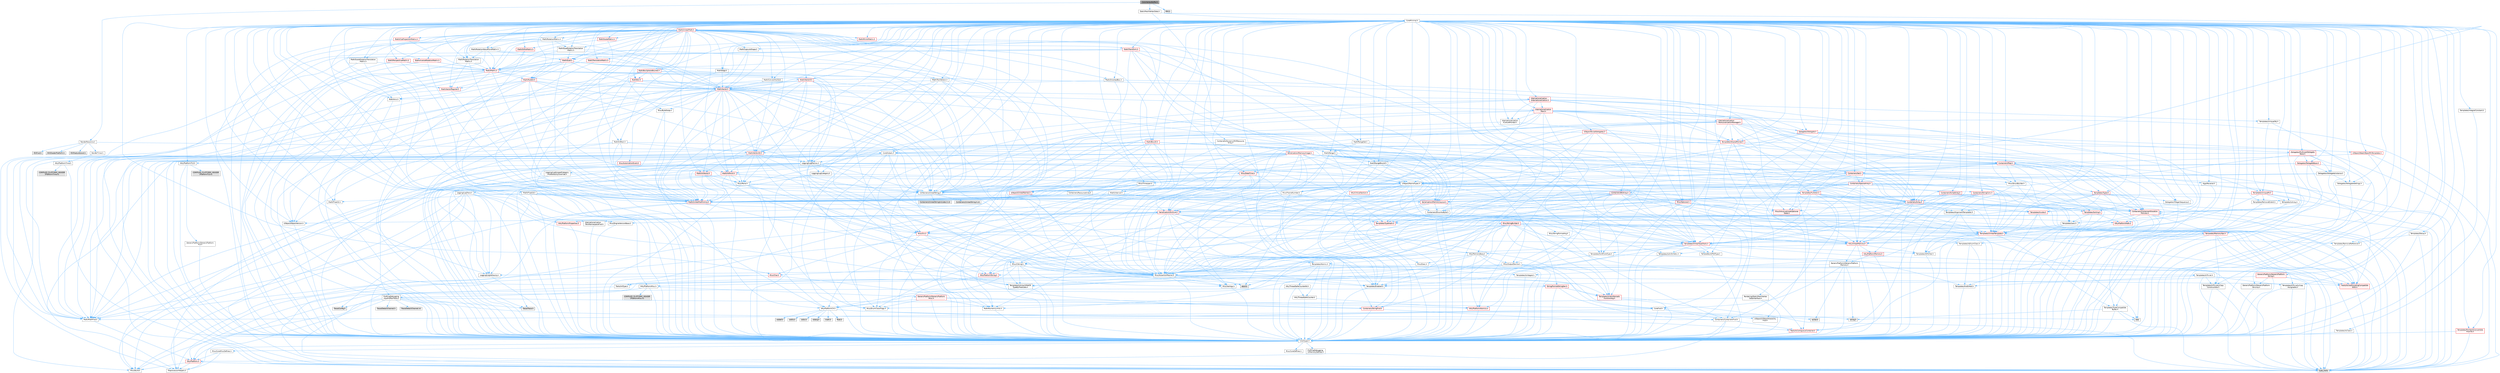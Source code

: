 digraph "ColorVertexBuffer.h"
{
 // INTERACTIVE_SVG=YES
 // LATEX_PDF_SIZE
  bgcolor="transparent";
  edge [fontname=Helvetica,fontsize=10,labelfontname=Helvetica,labelfontsize=10];
  node [fontname=Helvetica,fontsize=10,shape=box,height=0.2,width=0.4];
  Node1 [id="Node000001",label="ColorVertexBuffer.h",height=0.2,width=0.4,color="gray40", fillcolor="grey60", style="filled", fontcolor="black",tooltip=" "];
  Node1 -> Node2 [id="edge1_Node000001_Node000002",color="steelblue1",style="solid",tooltip=" "];
  Node2 [id="Node000002",label="RenderResource.h",height=0.2,width=0.4,color="grey40", fillcolor="white", style="filled",URL="$d1/ddb/RenderResource_8h.html",tooltip=" "];
  Node2 -> Node3 [id="edge2_Node000002_Node000003",color="steelblue1",style="solid",tooltip=" "];
  Node3 [id="Node000003",label="RHIFwd.h",height=0.2,width=0.4,color="grey60", fillcolor="#E0E0E0", style="filled",tooltip=" "];
  Node2 -> Node4 [id="edge3_Node000002_Node000004",color="steelblue1",style="solid",tooltip=" "];
  Node4 [id="Node000004",label="RHIShaderPlatform.h",height=0.2,width=0.4,color="grey60", fillcolor="#E0E0E0", style="filled",tooltip=" "];
  Node2 -> Node5 [id="edge4_Node000002_Node000005",color="steelblue1",style="solid",tooltip=" "];
  Node5 [id="Node000005",label="RHIFeatureLevel.h",height=0.2,width=0.4,color="grey60", fillcolor="#E0E0E0", style="filled",tooltip=" "];
  Node2 -> Node6 [id="edge5_Node000002_Node000006",color="steelblue1",style="solid",tooltip=" "];
  Node6 [id="Node000006",label="RenderTimer.h",height=0.2,width=0.4,color="grey40", fillcolor="white", style="filled",URL="$d8/dba/RenderTimer_8h.html",tooltip=" "];
  Node6 -> Node7 [id="edge6_Node000006_Node000007",color="steelblue1",style="solid",tooltip=" "];
  Node7 [id="Node000007",label="HAL/PlatformTime.h",height=0.2,width=0.4,color="grey40", fillcolor="white", style="filled",URL="$de/d9f/PlatformTime_8h.html",tooltip=" "];
  Node7 -> Node8 [id="edge7_Node000007_Node000008",color="steelblue1",style="solid",tooltip=" "];
  Node8 [id="Node000008",label="CoreTypes.h",height=0.2,width=0.4,color="grey40", fillcolor="white", style="filled",URL="$dc/dec/CoreTypes_8h.html",tooltip=" "];
  Node8 -> Node9 [id="edge8_Node000008_Node000009",color="steelblue1",style="solid",tooltip=" "];
  Node9 [id="Node000009",label="HAL/Platform.h",height=0.2,width=0.4,color="red", fillcolor="#FFF0F0", style="filled",URL="$d9/dd0/Platform_8h.html",tooltip=" "];
  Node9 -> Node10 [id="edge9_Node000009_Node000010",color="steelblue1",style="solid",tooltip=" "];
  Node10 [id="Node000010",label="Misc/Build.h",height=0.2,width=0.4,color="grey40", fillcolor="white", style="filled",URL="$d3/dbb/Build_8h.html",tooltip=" "];
  Node9 -> Node12 [id="edge10_Node000009_Node000012",color="steelblue1",style="solid",tooltip=" "];
  Node12 [id="Node000012",label="type_traits",height=0.2,width=0.4,color="grey60", fillcolor="#E0E0E0", style="filled",tooltip=" "];
  Node9 -> Node13 [id="edge11_Node000009_Node000013",color="steelblue1",style="solid",tooltip=" "];
  Node13 [id="Node000013",label="PreprocessorHelpers.h",height=0.2,width=0.4,color="grey40", fillcolor="white", style="filled",URL="$db/ddb/PreprocessorHelpers_8h.html",tooltip=" "];
  Node8 -> Node19 [id="edge12_Node000008_Node000019",color="steelblue1",style="solid",tooltip=" "];
  Node19 [id="Node000019",label="ProfilingDebugging\l/UMemoryDefines.h",height=0.2,width=0.4,color="grey40", fillcolor="white", style="filled",URL="$d2/da2/UMemoryDefines_8h.html",tooltip=" "];
  Node8 -> Node20 [id="edge13_Node000008_Node000020",color="steelblue1",style="solid",tooltip=" "];
  Node20 [id="Node000020",label="Misc/CoreMiscDefines.h",height=0.2,width=0.4,color="grey40", fillcolor="white", style="filled",URL="$da/d38/CoreMiscDefines_8h.html",tooltip=" "];
  Node20 -> Node9 [id="edge14_Node000020_Node000009",color="steelblue1",style="solid",tooltip=" "];
  Node20 -> Node13 [id="edge15_Node000020_Node000013",color="steelblue1",style="solid",tooltip=" "];
  Node8 -> Node21 [id="edge16_Node000008_Node000021",color="steelblue1",style="solid",tooltip=" "];
  Node21 [id="Node000021",label="Misc/CoreDefines.h",height=0.2,width=0.4,color="grey40", fillcolor="white", style="filled",URL="$d3/dd2/CoreDefines_8h.html",tooltip=" "];
  Node7 -> Node22 [id="edge17_Node000007_Node000022",color="steelblue1",style="solid",tooltip=" "];
  Node22 [id="Node000022",label="COMPILED_PLATFORM_HEADER\l(PlatformTime.h)",height=0.2,width=0.4,color="grey60", fillcolor="#E0E0E0", style="filled",tooltip=" "];
  Node2 -> Node23 [id="edge18_Node000002_Node000023",color="steelblue1",style="solid",tooltip=" "];
  Node23 [id="Node000023",label="CoreGlobals.h",height=0.2,width=0.4,color="grey40", fillcolor="white", style="filled",URL="$d5/d8c/CoreGlobals_8h.html",tooltip=" "];
  Node23 -> Node24 [id="edge19_Node000023_Node000024",color="steelblue1",style="solid",tooltip=" "];
  Node24 [id="Node000024",label="Containers/UnrealString.h",height=0.2,width=0.4,color="grey40", fillcolor="white", style="filled",URL="$d5/dba/UnrealString_8h.html",tooltip=" "];
  Node24 -> Node25 [id="edge20_Node000024_Node000025",color="steelblue1",style="solid",tooltip=" "];
  Node25 [id="Node000025",label="Containers/UnrealStringIncludes.h.inl",height=0.2,width=0.4,color="grey60", fillcolor="#E0E0E0", style="filled",tooltip=" "];
  Node24 -> Node26 [id="edge21_Node000024_Node000026",color="steelblue1",style="solid",tooltip=" "];
  Node26 [id="Node000026",label="Containers/UnrealString.h.inl",height=0.2,width=0.4,color="grey60", fillcolor="#E0E0E0", style="filled",tooltip=" "];
  Node24 -> Node27 [id="edge22_Node000024_Node000027",color="steelblue1",style="solid",tooltip=" "];
  Node27 [id="Node000027",label="Misc/StringFormatArg.h",height=0.2,width=0.4,color="grey40", fillcolor="white", style="filled",URL="$d2/d16/StringFormatArg_8h.html",tooltip=" "];
  Node27 -> Node28 [id="edge23_Node000027_Node000028",color="steelblue1",style="solid",tooltip=" "];
  Node28 [id="Node000028",label="Containers/ContainersFwd.h",height=0.2,width=0.4,color="grey40", fillcolor="white", style="filled",URL="$d4/d0a/ContainersFwd_8h.html",tooltip=" "];
  Node28 -> Node9 [id="edge24_Node000028_Node000009",color="steelblue1",style="solid",tooltip=" "];
  Node28 -> Node8 [id="edge25_Node000028_Node000008",color="steelblue1",style="solid",tooltip=" "];
  Node28 -> Node29 [id="edge26_Node000028_Node000029",color="steelblue1",style="solid",tooltip=" "];
  Node29 [id="Node000029",label="Traits/IsContiguousContainer.h",height=0.2,width=0.4,color="red", fillcolor="#FFF0F0", style="filled",URL="$d5/d3c/IsContiguousContainer_8h.html",tooltip=" "];
  Node29 -> Node8 [id="edge27_Node000029_Node000008",color="steelblue1",style="solid",tooltip=" "];
  Node23 -> Node8 [id="edge28_Node000023_Node000008",color="steelblue1",style="solid",tooltip=" "];
  Node23 -> Node32 [id="edge29_Node000023_Node000032",color="steelblue1",style="solid",tooltip=" "];
  Node32 [id="Node000032",label="HAL/PlatformTLS.h",height=0.2,width=0.4,color="grey40", fillcolor="white", style="filled",URL="$d0/def/PlatformTLS_8h.html",tooltip=" "];
  Node32 -> Node8 [id="edge30_Node000032_Node000008",color="steelblue1",style="solid",tooltip=" "];
  Node32 -> Node33 [id="edge31_Node000032_Node000033",color="steelblue1",style="solid",tooltip=" "];
  Node33 [id="Node000033",label="GenericPlatform/GenericPlatform\lTLS.h",height=0.2,width=0.4,color="grey40", fillcolor="white", style="filled",URL="$d3/d3c/GenericPlatformTLS_8h.html",tooltip=" "];
  Node33 -> Node8 [id="edge32_Node000033_Node000008",color="steelblue1",style="solid",tooltip=" "];
  Node32 -> Node34 [id="edge33_Node000032_Node000034",color="steelblue1",style="solid",tooltip=" "];
  Node34 [id="Node000034",label="COMPILED_PLATFORM_HEADER\l(PlatformTLS.h)",height=0.2,width=0.4,color="grey60", fillcolor="#E0E0E0", style="filled",tooltip=" "];
  Node23 -> Node35 [id="edge34_Node000023_Node000035",color="steelblue1",style="solid",tooltip=" "];
  Node35 [id="Node000035",label="Logging/LogMacros.h",height=0.2,width=0.4,color="grey40", fillcolor="white", style="filled",URL="$d0/d16/LogMacros_8h.html",tooltip=" "];
  Node35 -> Node24 [id="edge35_Node000035_Node000024",color="steelblue1",style="solid",tooltip=" "];
  Node35 -> Node8 [id="edge36_Node000035_Node000008",color="steelblue1",style="solid",tooltip=" "];
  Node35 -> Node13 [id="edge37_Node000035_Node000013",color="steelblue1",style="solid",tooltip=" "];
  Node35 -> Node36 [id="edge38_Node000035_Node000036",color="steelblue1",style="solid",tooltip=" "];
  Node36 [id="Node000036",label="Logging/LogCategory.h",height=0.2,width=0.4,color="grey40", fillcolor="white", style="filled",URL="$d9/d36/LogCategory_8h.html",tooltip=" "];
  Node36 -> Node8 [id="edge39_Node000036_Node000008",color="steelblue1",style="solid",tooltip=" "];
  Node36 -> Node37 [id="edge40_Node000036_Node000037",color="steelblue1",style="solid",tooltip=" "];
  Node37 [id="Node000037",label="Logging/LogVerbosity.h",height=0.2,width=0.4,color="grey40", fillcolor="white", style="filled",URL="$d2/d8f/LogVerbosity_8h.html",tooltip=" "];
  Node37 -> Node8 [id="edge41_Node000037_Node000008",color="steelblue1",style="solid",tooltip=" "];
  Node36 -> Node38 [id="edge42_Node000036_Node000038",color="steelblue1",style="solid",tooltip=" "];
  Node38 [id="Node000038",label="UObject/NameTypes.h",height=0.2,width=0.4,color="grey40", fillcolor="white", style="filled",URL="$d6/d35/NameTypes_8h.html",tooltip=" "];
  Node38 -> Node8 [id="edge43_Node000038_Node000008",color="steelblue1",style="solid",tooltip=" "];
  Node38 -> Node39 [id="edge44_Node000038_Node000039",color="steelblue1",style="solid",tooltip=" "];
  Node39 [id="Node000039",label="Misc/AssertionMacros.h",height=0.2,width=0.4,color="grey40", fillcolor="white", style="filled",URL="$d0/dfa/AssertionMacros_8h.html",tooltip=" "];
  Node39 -> Node8 [id="edge45_Node000039_Node000008",color="steelblue1",style="solid",tooltip=" "];
  Node39 -> Node9 [id="edge46_Node000039_Node000009",color="steelblue1",style="solid",tooltip=" "];
  Node39 -> Node40 [id="edge47_Node000039_Node000040",color="steelblue1",style="solid",tooltip=" "];
  Node40 [id="Node000040",label="HAL/PlatformMisc.h",height=0.2,width=0.4,color="grey40", fillcolor="white", style="filled",URL="$d0/df5/PlatformMisc_8h.html",tooltip=" "];
  Node40 -> Node8 [id="edge48_Node000040_Node000008",color="steelblue1",style="solid",tooltip=" "];
  Node40 -> Node41 [id="edge49_Node000040_Node000041",color="steelblue1",style="solid",tooltip=" "];
  Node41 [id="Node000041",label="GenericPlatform/GenericPlatform\lMisc.h",height=0.2,width=0.4,color="red", fillcolor="#FFF0F0", style="filled",URL="$db/d9a/GenericPlatformMisc_8h.html",tooltip=" "];
  Node41 -> Node42 [id="edge50_Node000041_Node000042",color="steelblue1",style="solid",tooltip=" "];
  Node42 [id="Node000042",label="Containers/StringFwd.h",height=0.2,width=0.4,color="red", fillcolor="#FFF0F0", style="filled",URL="$df/d37/StringFwd_8h.html",tooltip=" "];
  Node42 -> Node8 [id="edge51_Node000042_Node000008",color="steelblue1",style="solid",tooltip=" "];
  Node42 -> Node29 [id="edge52_Node000042_Node000029",color="steelblue1",style="solid",tooltip=" "];
  Node41 -> Node44 [id="edge53_Node000041_Node000044",color="steelblue1",style="solid",tooltip=" "];
  Node44 [id="Node000044",label="CoreFwd.h",height=0.2,width=0.4,color="grey40", fillcolor="white", style="filled",URL="$d1/d1e/CoreFwd_8h.html",tooltip=" "];
  Node44 -> Node8 [id="edge54_Node000044_Node000008",color="steelblue1",style="solid",tooltip=" "];
  Node44 -> Node28 [id="edge55_Node000044_Node000028",color="steelblue1",style="solid",tooltip=" "];
  Node44 -> Node45 [id="edge56_Node000044_Node000045",color="steelblue1",style="solid",tooltip=" "];
  Node45 [id="Node000045",label="Math/MathFwd.h",height=0.2,width=0.4,color="grey40", fillcolor="white", style="filled",URL="$d2/d10/MathFwd_8h.html",tooltip=" "];
  Node45 -> Node9 [id="edge57_Node000045_Node000009",color="steelblue1",style="solid",tooltip=" "];
  Node44 -> Node46 [id="edge58_Node000044_Node000046",color="steelblue1",style="solid",tooltip=" "];
  Node46 [id="Node000046",label="UObject/UObjectHierarchy\lFwd.h",height=0.2,width=0.4,color="grey40", fillcolor="white", style="filled",URL="$d3/d13/UObjectHierarchyFwd_8h.html",tooltip=" "];
  Node41 -> Node8 [id="edge59_Node000041_Node000008",color="steelblue1",style="solid",tooltip=" "];
  Node41 -> Node48 [id="edge60_Node000041_Node000048",color="steelblue1",style="solid",tooltip=" "];
  Node48 [id="Node000048",label="HAL/PlatformCrt.h",height=0.2,width=0.4,color="grey40", fillcolor="white", style="filled",URL="$d8/d75/PlatformCrt_8h.html",tooltip=" "];
  Node48 -> Node49 [id="edge61_Node000048_Node000049",color="steelblue1",style="solid",tooltip=" "];
  Node49 [id="Node000049",label="new",height=0.2,width=0.4,color="grey60", fillcolor="#E0E0E0", style="filled",tooltip=" "];
  Node48 -> Node50 [id="edge62_Node000048_Node000050",color="steelblue1",style="solid",tooltip=" "];
  Node50 [id="Node000050",label="wchar.h",height=0.2,width=0.4,color="grey60", fillcolor="#E0E0E0", style="filled",tooltip=" "];
  Node48 -> Node51 [id="edge63_Node000048_Node000051",color="steelblue1",style="solid",tooltip=" "];
  Node51 [id="Node000051",label="stddef.h",height=0.2,width=0.4,color="grey60", fillcolor="#E0E0E0", style="filled",tooltip=" "];
  Node48 -> Node52 [id="edge64_Node000048_Node000052",color="steelblue1",style="solid",tooltip=" "];
  Node52 [id="Node000052",label="stdlib.h",height=0.2,width=0.4,color="grey60", fillcolor="#E0E0E0", style="filled",tooltip=" "];
  Node48 -> Node53 [id="edge65_Node000048_Node000053",color="steelblue1",style="solid",tooltip=" "];
  Node53 [id="Node000053",label="stdio.h",height=0.2,width=0.4,color="grey60", fillcolor="#E0E0E0", style="filled",tooltip=" "];
  Node48 -> Node54 [id="edge66_Node000048_Node000054",color="steelblue1",style="solid",tooltip=" "];
  Node54 [id="Node000054",label="stdarg.h",height=0.2,width=0.4,color="grey60", fillcolor="#E0E0E0", style="filled",tooltip=" "];
  Node48 -> Node55 [id="edge67_Node000048_Node000055",color="steelblue1",style="solid",tooltip=" "];
  Node55 [id="Node000055",label="math.h",height=0.2,width=0.4,color="grey60", fillcolor="#E0E0E0", style="filled",tooltip=" "];
  Node48 -> Node56 [id="edge68_Node000048_Node000056",color="steelblue1",style="solid",tooltip=" "];
  Node56 [id="Node000056",label="float.h",height=0.2,width=0.4,color="grey60", fillcolor="#E0E0E0", style="filled",tooltip=" "];
  Node48 -> Node57 [id="edge69_Node000048_Node000057",color="steelblue1",style="solid",tooltip=" "];
  Node57 [id="Node000057",label="string.h",height=0.2,width=0.4,color="grey60", fillcolor="#E0E0E0", style="filled",tooltip=" "];
  Node41 -> Node58 [id="edge70_Node000041_Node000058",color="steelblue1",style="solid",tooltip=" "];
  Node58 [id="Node000058",label="Math/NumericLimits.h",height=0.2,width=0.4,color="grey40", fillcolor="white", style="filled",URL="$df/d1b/NumericLimits_8h.html",tooltip=" "];
  Node58 -> Node8 [id="edge71_Node000058_Node000008",color="steelblue1",style="solid",tooltip=" "];
  Node41 -> Node60 [id="edge72_Node000041_Node000060",color="steelblue1",style="solid",tooltip=" "];
  Node60 [id="Node000060",label="Misc/EnumClassFlags.h",height=0.2,width=0.4,color="grey40", fillcolor="white", style="filled",URL="$d8/de7/EnumClassFlags_8h.html",tooltip=" "];
  Node40 -> Node63 [id="edge73_Node000040_Node000063",color="steelblue1",style="solid",tooltip=" "];
  Node63 [id="Node000063",label="COMPILED_PLATFORM_HEADER\l(PlatformMisc.h)",height=0.2,width=0.4,color="grey60", fillcolor="#E0E0E0", style="filled",tooltip=" "];
  Node40 -> Node64 [id="edge74_Node000040_Node000064",color="steelblue1",style="solid",tooltip=" "];
  Node64 [id="Node000064",label="ProfilingDebugging\l/CpuProfilerTrace.h",height=0.2,width=0.4,color="grey40", fillcolor="white", style="filled",URL="$da/dcb/CpuProfilerTrace_8h.html",tooltip=" "];
  Node64 -> Node8 [id="edge75_Node000064_Node000008",color="steelblue1",style="solid",tooltip=" "];
  Node64 -> Node28 [id="edge76_Node000064_Node000028",color="steelblue1",style="solid",tooltip=" "];
  Node64 -> Node65 [id="edge77_Node000064_Node000065",color="steelblue1",style="solid",tooltip=" "];
  Node65 [id="Node000065",label="HAL/PlatformAtomics.h",height=0.2,width=0.4,color="red", fillcolor="#FFF0F0", style="filled",URL="$d3/d36/PlatformAtomics_8h.html",tooltip=" "];
  Node65 -> Node8 [id="edge78_Node000065_Node000008",color="steelblue1",style="solid",tooltip=" "];
  Node64 -> Node13 [id="edge79_Node000064_Node000013",color="steelblue1",style="solid",tooltip=" "];
  Node64 -> Node10 [id="edge80_Node000064_Node000010",color="steelblue1",style="solid",tooltip=" "];
  Node64 -> Node68 [id="edge81_Node000064_Node000068",color="steelblue1",style="solid",tooltip=" "];
  Node68 [id="Node000068",label="Trace/Config.h",height=0.2,width=0.4,color="grey60", fillcolor="#E0E0E0", style="filled",tooltip=" "];
  Node64 -> Node69 [id="edge82_Node000064_Node000069",color="steelblue1",style="solid",tooltip=" "];
  Node69 [id="Node000069",label="Trace/Detail/Channel.h",height=0.2,width=0.4,color="grey60", fillcolor="#E0E0E0", style="filled",tooltip=" "];
  Node64 -> Node70 [id="edge83_Node000064_Node000070",color="steelblue1",style="solid",tooltip=" "];
  Node70 [id="Node000070",label="Trace/Detail/Channel.inl",height=0.2,width=0.4,color="grey60", fillcolor="#E0E0E0", style="filled",tooltip=" "];
  Node64 -> Node71 [id="edge84_Node000064_Node000071",color="steelblue1",style="solid",tooltip=" "];
  Node71 [id="Node000071",label="Trace/Trace.h",height=0.2,width=0.4,color="grey60", fillcolor="#E0E0E0", style="filled",tooltip=" "];
  Node39 -> Node13 [id="edge85_Node000039_Node000013",color="steelblue1",style="solid",tooltip=" "];
  Node39 -> Node72 [id="edge86_Node000039_Node000072",color="steelblue1",style="solid",tooltip=" "];
  Node72 [id="Node000072",label="Templates/EnableIf.h",height=0.2,width=0.4,color="grey40", fillcolor="white", style="filled",URL="$d7/d60/EnableIf_8h.html",tooltip=" "];
  Node72 -> Node8 [id="edge87_Node000072_Node000008",color="steelblue1",style="solid",tooltip=" "];
  Node39 -> Node73 [id="edge88_Node000039_Node000073",color="steelblue1",style="solid",tooltip=" "];
  Node73 [id="Node000073",label="Templates/IsArrayOrRefOf\lTypeByPredicate.h",height=0.2,width=0.4,color="grey40", fillcolor="white", style="filled",URL="$d6/da1/IsArrayOrRefOfTypeByPredicate_8h.html",tooltip=" "];
  Node73 -> Node8 [id="edge89_Node000073_Node000008",color="steelblue1",style="solid",tooltip=" "];
  Node39 -> Node74 [id="edge90_Node000039_Node000074",color="steelblue1",style="solid",tooltip=" "];
  Node74 [id="Node000074",label="Templates/IsValidVariadic\lFunctionArg.h",height=0.2,width=0.4,color="red", fillcolor="#FFF0F0", style="filled",URL="$d0/dc8/IsValidVariadicFunctionArg_8h.html",tooltip=" "];
  Node74 -> Node8 [id="edge91_Node000074_Node000008",color="steelblue1",style="solid",tooltip=" "];
  Node74 -> Node12 [id="edge92_Node000074_Node000012",color="steelblue1",style="solid",tooltip=" "];
  Node39 -> Node76 [id="edge93_Node000039_Node000076",color="steelblue1",style="solid",tooltip=" "];
  Node76 [id="Node000076",label="Traits/IsCharEncodingCompatible\lWith.h",height=0.2,width=0.4,color="red", fillcolor="#FFF0F0", style="filled",URL="$df/dd1/IsCharEncodingCompatibleWith_8h.html",tooltip=" "];
  Node76 -> Node12 [id="edge94_Node000076_Node000012",color="steelblue1",style="solid",tooltip=" "];
  Node39 -> Node78 [id="edge95_Node000039_Node000078",color="steelblue1",style="solid",tooltip=" "];
  Node78 [id="Node000078",label="Misc/VarArgs.h",height=0.2,width=0.4,color="grey40", fillcolor="white", style="filled",URL="$d5/d6f/VarArgs_8h.html",tooltip=" "];
  Node78 -> Node8 [id="edge96_Node000078_Node000008",color="steelblue1",style="solid",tooltip=" "];
  Node39 -> Node79 [id="edge97_Node000039_Node000079",color="steelblue1",style="solid",tooltip=" "];
  Node79 [id="Node000079",label="String/FormatStringSan.h",height=0.2,width=0.4,color="red", fillcolor="#FFF0F0", style="filled",URL="$d3/d8b/FormatStringSan_8h.html",tooltip=" "];
  Node79 -> Node12 [id="edge98_Node000079_Node000012",color="steelblue1",style="solid",tooltip=" "];
  Node79 -> Node8 [id="edge99_Node000079_Node000008",color="steelblue1",style="solid",tooltip=" "];
  Node79 -> Node74 [id="edge100_Node000079_Node000074",color="steelblue1",style="solid",tooltip=" "];
  Node79 -> Node28 [id="edge101_Node000079_Node000028",color="steelblue1",style="solid",tooltip=" "];
  Node39 -> Node85 [id="edge102_Node000039_Node000085",color="steelblue1",style="solid",tooltip=" "];
  Node85 [id="Node000085",label="atomic",height=0.2,width=0.4,color="grey60", fillcolor="#E0E0E0", style="filled",tooltip=" "];
  Node38 -> Node86 [id="edge103_Node000038_Node000086",color="steelblue1",style="solid",tooltip=" "];
  Node86 [id="Node000086",label="HAL/UnrealMemory.h",height=0.2,width=0.4,color="red", fillcolor="#FFF0F0", style="filled",URL="$d9/d96/UnrealMemory_8h.html",tooltip=" "];
  Node86 -> Node8 [id="edge104_Node000086_Node000008",color="steelblue1",style="solid",tooltip=" "];
  Node86 -> Node87 [id="edge105_Node000086_Node000087",color="steelblue1",style="solid",tooltip=" "];
  Node87 [id="Node000087",label="GenericPlatform/GenericPlatform\lMemory.h",height=0.2,width=0.4,color="grey40", fillcolor="white", style="filled",URL="$dd/d22/GenericPlatformMemory_8h.html",tooltip=" "];
  Node87 -> Node44 [id="edge106_Node000087_Node000044",color="steelblue1",style="solid",tooltip=" "];
  Node87 -> Node8 [id="edge107_Node000087_Node000008",color="steelblue1",style="solid",tooltip=" "];
  Node87 -> Node88 [id="edge108_Node000087_Node000088",color="steelblue1",style="solid",tooltip=" "];
  Node88 [id="Node000088",label="HAL/PlatformString.h",height=0.2,width=0.4,color="red", fillcolor="#FFF0F0", style="filled",URL="$db/db5/PlatformString_8h.html",tooltip=" "];
  Node88 -> Node8 [id="edge109_Node000088_Node000008",color="steelblue1",style="solid",tooltip=" "];
  Node87 -> Node57 [id="edge110_Node000087_Node000057",color="steelblue1",style="solid",tooltip=" "];
  Node87 -> Node50 [id="edge111_Node000087_Node000050",color="steelblue1",style="solid",tooltip=" "];
  Node86 -> Node90 [id="edge112_Node000086_Node000090",color="steelblue1",style="solid",tooltip=" "];
  Node90 [id="Node000090",label="HAL/MemoryBase.h",height=0.2,width=0.4,color="grey40", fillcolor="white", style="filled",URL="$d6/d9f/MemoryBase_8h.html",tooltip=" "];
  Node90 -> Node8 [id="edge113_Node000090_Node000008",color="steelblue1",style="solid",tooltip=" "];
  Node90 -> Node65 [id="edge114_Node000090_Node000065",color="steelblue1",style="solid",tooltip=" "];
  Node90 -> Node48 [id="edge115_Node000090_Node000048",color="steelblue1",style="solid",tooltip=" "];
  Node90 -> Node91 [id="edge116_Node000090_Node000091",color="steelblue1",style="solid",tooltip=" "];
  Node91 [id="Node000091",label="Misc/Exec.h",height=0.2,width=0.4,color="grey40", fillcolor="white", style="filled",URL="$de/ddb/Exec_8h.html",tooltip=" "];
  Node91 -> Node8 [id="edge117_Node000091_Node000008",color="steelblue1",style="solid",tooltip=" "];
  Node91 -> Node39 [id="edge118_Node000091_Node000039",color="steelblue1",style="solid",tooltip=" "];
  Node90 -> Node92 [id="edge119_Node000090_Node000092",color="steelblue1",style="solid",tooltip=" "];
  Node92 [id="Node000092",label="Misc/OutputDevice.h",height=0.2,width=0.4,color="grey40", fillcolor="white", style="filled",URL="$d7/d32/OutputDevice_8h.html",tooltip=" "];
  Node92 -> Node44 [id="edge120_Node000092_Node000044",color="steelblue1",style="solid",tooltip=" "];
  Node92 -> Node8 [id="edge121_Node000092_Node000008",color="steelblue1",style="solid",tooltip=" "];
  Node92 -> Node37 [id="edge122_Node000092_Node000037",color="steelblue1",style="solid",tooltip=" "];
  Node92 -> Node78 [id="edge123_Node000092_Node000078",color="steelblue1",style="solid",tooltip=" "];
  Node92 -> Node73 [id="edge124_Node000092_Node000073",color="steelblue1",style="solid",tooltip=" "];
  Node92 -> Node74 [id="edge125_Node000092_Node000074",color="steelblue1",style="solid",tooltip=" "];
  Node92 -> Node76 [id="edge126_Node000092_Node000076",color="steelblue1",style="solid",tooltip=" "];
  Node90 -> Node93 [id="edge127_Node000090_Node000093",color="steelblue1",style="solid",tooltip=" "];
  Node93 [id="Node000093",label="Templates/Atomic.h",height=0.2,width=0.4,color="grey40", fillcolor="white", style="filled",URL="$d3/d91/Atomic_8h.html",tooltip=" "];
  Node93 -> Node94 [id="edge128_Node000093_Node000094",color="steelblue1",style="solid",tooltip=" "];
  Node94 [id="Node000094",label="HAL/ThreadSafeCounter.h",height=0.2,width=0.4,color="grey40", fillcolor="white", style="filled",URL="$dc/dc9/ThreadSafeCounter_8h.html",tooltip=" "];
  Node94 -> Node8 [id="edge129_Node000094_Node000008",color="steelblue1",style="solid",tooltip=" "];
  Node94 -> Node65 [id="edge130_Node000094_Node000065",color="steelblue1",style="solid",tooltip=" "];
  Node93 -> Node95 [id="edge131_Node000093_Node000095",color="steelblue1",style="solid",tooltip=" "];
  Node95 [id="Node000095",label="HAL/ThreadSafeCounter64.h",height=0.2,width=0.4,color="grey40", fillcolor="white", style="filled",URL="$d0/d12/ThreadSafeCounter64_8h.html",tooltip=" "];
  Node95 -> Node8 [id="edge132_Node000095_Node000008",color="steelblue1",style="solid",tooltip=" "];
  Node95 -> Node94 [id="edge133_Node000095_Node000094",color="steelblue1",style="solid",tooltip=" "];
  Node93 -> Node96 [id="edge134_Node000093_Node000096",color="steelblue1",style="solid",tooltip=" "];
  Node96 [id="Node000096",label="Templates/IsIntegral.h",height=0.2,width=0.4,color="grey40", fillcolor="white", style="filled",URL="$da/d64/IsIntegral_8h.html",tooltip=" "];
  Node96 -> Node8 [id="edge135_Node000096_Node000008",color="steelblue1",style="solid",tooltip=" "];
  Node93 -> Node97 [id="edge136_Node000093_Node000097",color="steelblue1",style="solid",tooltip=" "];
  Node97 [id="Node000097",label="Templates/IsTrivial.h",height=0.2,width=0.4,color="grey40", fillcolor="white", style="filled",URL="$da/d4c/IsTrivial_8h.html",tooltip=" "];
  Node97 -> Node98 [id="edge137_Node000097_Node000098",color="steelblue1",style="solid",tooltip=" "];
  Node98 [id="Node000098",label="Templates/AndOrNot.h",height=0.2,width=0.4,color="grey40", fillcolor="white", style="filled",URL="$db/d0a/AndOrNot_8h.html",tooltip=" "];
  Node98 -> Node8 [id="edge138_Node000098_Node000008",color="steelblue1",style="solid",tooltip=" "];
  Node97 -> Node99 [id="edge139_Node000097_Node000099",color="steelblue1",style="solid",tooltip=" "];
  Node99 [id="Node000099",label="Templates/IsTriviallyCopy\lConstructible.h",height=0.2,width=0.4,color="grey40", fillcolor="white", style="filled",URL="$d3/d78/IsTriviallyCopyConstructible_8h.html",tooltip=" "];
  Node99 -> Node8 [id="edge140_Node000099_Node000008",color="steelblue1",style="solid",tooltip=" "];
  Node99 -> Node12 [id="edge141_Node000099_Node000012",color="steelblue1",style="solid",tooltip=" "];
  Node97 -> Node100 [id="edge142_Node000097_Node000100",color="steelblue1",style="solid",tooltip=" "];
  Node100 [id="Node000100",label="Templates/IsTriviallyCopy\lAssignable.h",height=0.2,width=0.4,color="grey40", fillcolor="white", style="filled",URL="$d2/df2/IsTriviallyCopyAssignable_8h.html",tooltip=" "];
  Node100 -> Node8 [id="edge143_Node000100_Node000008",color="steelblue1",style="solid",tooltip=" "];
  Node100 -> Node12 [id="edge144_Node000100_Node000012",color="steelblue1",style="solid",tooltip=" "];
  Node97 -> Node12 [id="edge145_Node000097_Node000012",color="steelblue1",style="solid",tooltip=" "];
  Node93 -> Node101 [id="edge146_Node000093_Node000101",color="steelblue1",style="solid",tooltip=" "];
  Node101 [id="Node000101",label="Traits/IntType.h",height=0.2,width=0.4,color="grey40", fillcolor="white", style="filled",URL="$d7/deb/IntType_8h.html",tooltip=" "];
  Node101 -> Node9 [id="edge147_Node000101_Node000009",color="steelblue1",style="solid",tooltip=" "];
  Node93 -> Node85 [id="edge148_Node000093_Node000085",color="steelblue1",style="solid",tooltip=" "];
  Node86 -> Node102 [id="edge149_Node000086_Node000102",color="steelblue1",style="solid",tooltip=" "];
  Node102 [id="Node000102",label="HAL/PlatformMemory.h",height=0.2,width=0.4,color="red", fillcolor="#FFF0F0", style="filled",URL="$de/d68/PlatformMemory_8h.html",tooltip=" "];
  Node102 -> Node8 [id="edge150_Node000102_Node000008",color="steelblue1",style="solid",tooltip=" "];
  Node102 -> Node87 [id="edge151_Node000102_Node000087",color="steelblue1",style="solid",tooltip=" "];
  Node86 -> Node105 [id="edge152_Node000086_Node000105",color="steelblue1",style="solid",tooltip=" "];
  Node105 [id="Node000105",label="Templates/IsPointer.h",height=0.2,width=0.4,color="grey40", fillcolor="white", style="filled",URL="$d7/d05/IsPointer_8h.html",tooltip=" "];
  Node105 -> Node8 [id="edge153_Node000105_Node000008",color="steelblue1",style="solid",tooltip=" "];
  Node38 -> Node106 [id="edge154_Node000038_Node000106",color="steelblue1",style="solid",tooltip=" "];
  Node106 [id="Node000106",label="Templates/UnrealTypeTraits.h",height=0.2,width=0.4,color="red", fillcolor="#FFF0F0", style="filled",URL="$d2/d2d/UnrealTypeTraits_8h.html",tooltip=" "];
  Node106 -> Node8 [id="edge155_Node000106_Node000008",color="steelblue1",style="solid",tooltip=" "];
  Node106 -> Node105 [id="edge156_Node000106_Node000105",color="steelblue1",style="solid",tooltip=" "];
  Node106 -> Node39 [id="edge157_Node000106_Node000039",color="steelblue1",style="solid",tooltip=" "];
  Node106 -> Node98 [id="edge158_Node000106_Node000098",color="steelblue1",style="solid",tooltip=" "];
  Node106 -> Node72 [id="edge159_Node000106_Node000072",color="steelblue1",style="solid",tooltip=" "];
  Node106 -> Node107 [id="edge160_Node000106_Node000107",color="steelblue1",style="solid",tooltip=" "];
  Node107 [id="Node000107",label="Templates/IsArithmetic.h",height=0.2,width=0.4,color="grey40", fillcolor="white", style="filled",URL="$d2/d5d/IsArithmetic_8h.html",tooltip=" "];
  Node107 -> Node8 [id="edge161_Node000107_Node000008",color="steelblue1",style="solid",tooltip=" "];
  Node106 -> Node109 [id="edge162_Node000106_Node000109",color="steelblue1",style="solid",tooltip=" "];
  Node109 [id="Node000109",label="Templates/IsPODType.h",height=0.2,width=0.4,color="grey40", fillcolor="white", style="filled",URL="$d7/db1/IsPODType_8h.html",tooltip=" "];
  Node109 -> Node8 [id="edge163_Node000109_Node000008",color="steelblue1",style="solid",tooltip=" "];
  Node106 -> Node110 [id="edge164_Node000106_Node000110",color="steelblue1",style="solid",tooltip=" "];
  Node110 [id="Node000110",label="Templates/IsUECoreType.h",height=0.2,width=0.4,color="grey40", fillcolor="white", style="filled",URL="$d1/db8/IsUECoreType_8h.html",tooltip=" "];
  Node110 -> Node8 [id="edge165_Node000110_Node000008",color="steelblue1",style="solid",tooltip=" "];
  Node110 -> Node12 [id="edge166_Node000110_Node000012",color="steelblue1",style="solid",tooltip=" "];
  Node106 -> Node99 [id="edge167_Node000106_Node000099",color="steelblue1",style="solid",tooltip=" "];
  Node38 -> Node111 [id="edge168_Node000038_Node000111",color="steelblue1",style="solid",tooltip=" "];
  Node111 [id="Node000111",label="Templates/UnrealTemplate.h",height=0.2,width=0.4,color="red", fillcolor="#FFF0F0", style="filled",URL="$d4/d24/UnrealTemplate_8h.html",tooltip=" "];
  Node111 -> Node8 [id="edge169_Node000111_Node000008",color="steelblue1",style="solid",tooltip=" "];
  Node111 -> Node105 [id="edge170_Node000111_Node000105",color="steelblue1",style="solid",tooltip=" "];
  Node111 -> Node86 [id="edge171_Node000111_Node000086",color="steelblue1",style="solid",tooltip=" "];
  Node111 -> Node106 [id="edge172_Node000111_Node000106",color="steelblue1",style="solid",tooltip=" "];
  Node111 -> Node114 [id="edge173_Node000111_Node000114",color="steelblue1",style="solid",tooltip=" "];
  Node114 [id="Node000114",label="Templates/RemoveReference.h",height=0.2,width=0.4,color="grey40", fillcolor="white", style="filled",URL="$da/dbe/RemoveReference_8h.html",tooltip=" "];
  Node114 -> Node8 [id="edge174_Node000114_Node000008",color="steelblue1",style="solid",tooltip=" "];
  Node111 -> Node115 [id="edge175_Node000111_Node000115",color="steelblue1",style="solid",tooltip=" "];
  Node115 [id="Node000115",label="Templates/TypeCompatible\lBytes.h",height=0.2,width=0.4,color="grey40", fillcolor="white", style="filled",URL="$df/d0a/TypeCompatibleBytes_8h.html",tooltip=" "];
  Node115 -> Node8 [id="edge176_Node000115_Node000008",color="steelblue1",style="solid",tooltip=" "];
  Node115 -> Node57 [id="edge177_Node000115_Node000057",color="steelblue1",style="solid",tooltip=" "];
  Node115 -> Node49 [id="edge178_Node000115_Node000049",color="steelblue1",style="solid",tooltip=" "];
  Node115 -> Node12 [id="edge179_Node000115_Node000012",color="steelblue1",style="solid",tooltip=" "];
  Node111 -> Node29 [id="edge180_Node000111_Node000029",color="steelblue1",style="solid",tooltip=" "];
  Node111 -> Node12 [id="edge181_Node000111_Node000012",color="steelblue1",style="solid",tooltip=" "];
  Node38 -> Node24 [id="edge182_Node000038_Node000024",color="steelblue1",style="solid",tooltip=" "];
  Node38 -> Node117 [id="edge183_Node000038_Node000117",color="steelblue1",style="solid",tooltip=" "];
  Node117 [id="Node000117",label="HAL/CriticalSection.h",height=0.2,width=0.4,color="red", fillcolor="#FFF0F0", style="filled",URL="$d6/d90/CriticalSection_8h.html",tooltip=" "];
  Node38 -> Node120 [id="edge184_Node000038_Node000120",color="steelblue1",style="solid",tooltip=" "];
  Node120 [id="Node000120",label="Containers/StringConv.h",height=0.2,width=0.4,color="red", fillcolor="#FFF0F0", style="filled",URL="$d3/ddf/StringConv_8h.html",tooltip=" "];
  Node120 -> Node8 [id="edge185_Node000120_Node000008",color="steelblue1",style="solid",tooltip=" "];
  Node120 -> Node39 [id="edge186_Node000120_Node000039",color="steelblue1",style="solid",tooltip=" "];
  Node120 -> Node121 [id="edge187_Node000120_Node000121",color="steelblue1",style="solid",tooltip=" "];
  Node121 [id="Node000121",label="Containers/ContainerAllocation\lPolicies.h",height=0.2,width=0.4,color="red", fillcolor="#FFF0F0", style="filled",URL="$d7/dff/ContainerAllocationPolicies_8h.html",tooltip=" "];
  Node121 -> Node8 [id="edge188_Node000121_Node000008",color="steelblue1",style="solid",tooltip=" "];
  Node121 -> Node121 [id="edge189_Node000121_Node000121",color="steelblue1",style="solid",tooltip=" "];
  Node121 -> Node123 [id="edge190_Node000121_Node000123",color="steelblue1",style="solid",tooltip=" "];
  Node123 [id="Node000123",label="HAL/PlatformMath.h",height=0.2,width=0.4,color="red", fillcolor="#FFF0F0", style="filled",URL="$dc/d53/PlatformMath_8h.html",tooltip=" "];
  Node123 -> Node8 [id="edge191_Node000123_Node000008",color="steelblue1",style="solid",tooltip=" "];
  Node121 -> Node86 [id="edge192_Node000121_Node000086",color="steelblue1",style="solid",tooltip=" "];
  Node121 -> Node58 [id="edge193_Node000121_Node000058",color="steelblue1",style="solid",tooltip=" "];
  Node121 -> Node39 [id="edge194_Node000121_Node000039",color="steelblue1",style="solid",tooltip=" "];
  Node121 -> Node132 [id="edge195_Node000121_Node000132",color="steelblue1",style="solid",tooltip=" "];
  Node132 [id="Node000132",label="Templates/MemoryOps.h",height=0.2,width=0.4,color="red", fillcolor="#FFF0F0", style="filled",URL="$db/dea/MemoryOps_8h.html",tooltip=" "];
  Node132 -> Node8 [id="edge196_Node000132_Node000008",color="steelblue1",style="solid",tooltip=" "];
  Node132 -> Node86 [id="edge197_Node000132_Node000086",color="steelblue1",style="solid",tooltip=" "];
  Node132 -> Node100 [id="edge198_Node000132_Node000100",color="steelblue1",style="solid",tooltip=" "];
  Node132 -> Node99 [id="edge199_Node000132_Node000099",color="steelblue1",style="solid",tooltip=" "];
  Node132 -> Node106 [id="edge200_Node000132_Node000106",color="steelblue1",style="solid",tooltip=" "];
  Node132 -> Node49 [id="edge201_Node000132_Node000049",color="steelblue1",style="solid",tooltip=" "];
  Node132 -> Node12 [id="edge202_Node000132_Node000012",color="steelblue1",style="solid",tooltip=" "];
  Node121 -> Node115 [id="edge203_Node000121_Node000115",color="steelblue1",style="solid",tooltip=" "];
  Node121 -> Node12 [id="edge204_Node000121_Node000012",color="steelblue1",style="solid",tooltip=" "];
  Node120 -> Node133 [id="edge205_Node000120_Node000133",color="steelblue1",style="solid",tooltip=" "];
  Node133 [id="Node000133",label="Containers/Array.h",height=0.2,width=0.4,color="red", fillcolor="#FFF0F0", style="filled",URL="$df/dd0/Array_8h.html",tooltip=" "];
  Node133 -> Node8 [id="edge206_Node000133_Node000008",color="steelblue1",style="solid",tooltip=" "];
  Node133 -> Node39 [id="edge207_Node000133_Node000039",color="steelblue1",style="solid",tooltip=" "];
  Node133 -> Node134 [id="edge208_Node000133_Node000134",color="steelblue1",style="solid",tooltip=" "];
  Node134 [id="Node000134",label="Misc/IntrusiveUnsetOptional\lState.h",height=0.2,width=0.4,color="red", fillcolor="#FFF0F0", style="filled",URL="$d2/d0a/IntrusiveUnsetOptionalState_8h.html",tooltip=" "];
  Node133 -> Node86 [id="edge209_Node000133_Node000086",color="steelblue1",style="solid",tooltip=" "];
  Node133 -> Node106 [id="edge210_Node000133_Node000106",color="steelblue1",style="solid",tooltip=" "];
  Node133 -> Node111 [id="edge211_Node000133_Node000111",color="steelblue1",style="solid",tooltip=" "];
  Node133 -> Node121 [id="edge212_Node000133_Node000121",color="steelblue1",style="solid",tooltip=" "];
  Node133 -> Node140 [id="edge213_Node000133_Node000140",color="steelblue1",style="solid",tooltip=" "];
  Node140 [id="Node000140",label="Serialization/Archive.h",height=0.2,width=0.4,color="red", fillcolor="#FFF0F0", style="filled",URL="$d7/d3b/Archive_8h.html",tooltip=" "];
  Node140 -> Node44 [id="edge214_Node000140_Node000044",color="steelblue1",style="solid",tooltip=" "];
  Node140 -> Node8 [id="edge215_Node000140_Node000008",color="steelblue1",style="solid",tooltip=" "];
  Node140 -> Node141 [id="edge216_Node000140_Node000141",color="steelblue1",style="solid",tooltip=" "];
  Node141 [id="Node000141",label="HAL/PlatformProperties.h",height=0.2,width=0.4,color="red", fillcolor="#FFF0F0", style="filled",URL="$d9/db0/PlatformProperties_8h.html",tooltip=" "];
  Node141 -> Node8 [id="edge217_Node000141_Node000008",color="steelblue1",style="solid",tooltip=" "];
  Node140 -> Node144 [id="edge218_Node000140_Node000144",color="steelblue1",style="solid",tooltip=" "];
  Node144 [id="Node000144",label="Internationalization\l/TextNamespaceFwd.h",height=0.2,width=0.4,color="grey40", fillcolor="white", style="filled",URL="$d8/d97/TextNamespaceFwd_8h.html",tooltip=" "];
  Node144 -> Node8 [id="edge219_Node000144_Node000008",color="steelblue1",style="solid",tooltip=" "];
  Node140 -> Node45 [id="edge220_Node000140_Node000045",color="steelblue1",style="solid",tooltip=" "];
  Node140 -> Node39 [id="edge221_Node000140_Node000039",color="steelblue1",style="solid",tooltip=" "];
  Node140 -> Node10 [id="edge222_Node000140_Node000010",color="steelblue1",style="solid",tooltip=" "];
  Node140 -> Node145 [id="edge223_Node000140_Node000145",color="steelblue1",style="solid",tooltip=" "];
  Node145 [id="Node000145",label="Misc/EngineVersionBase.h",height=0.2,width=0.4,color="grey40", fillcolor="white", style="filled",URL="$d5/d2b/EngineVersionBase_8h.html",tooltip=" "];
  Node145 -> Node8 [id="edge224_Node000145_Node000008",color="steelblue1",style="solid",tooltip=" "];
  Node140 -> Node78 [id="edge225_Node000140_Node000078",color="steelblue1",style="solid",tooltip=" "];
  Node140 -> Node72 [id="edge226_Node000140_Node000072",color="steelblue1",style="solid",tooltip=" "];
  Node140 -> Node73 [id="edge227_Node000140_Node000073",color="steelblue1",style="solid",tooltip=" "];
  Node140 -> Node148 [id="edge228_Node000140_Node000148",color="steelblue1",style="solid",tooltip=" "];
  Node148 [id="Node000148",label="Templates/IsEnumClass.h",height=0.2,width=0.4,color="grey40", fillcolor="white", style="filled",URL="$d7/d15/IsEnumClass_8h.html",tooltip=" "];
  Node148 -> Node8 [id="edge229_Node000148_Node000008",color="steelblue1",style="solid",tooltip=" "];
  Node148 -> Node98 [id="edge230_Node000148_Node000098",color="steelblue1",style="solid",tooltip=" "];
  Node140 -> Node74 [id="edge231_Node000140_Node000074",color="steelblue1",style="solid",tooltip=" "];
  Node140 -> Node111 [id="edge232_Node000140_Node000111",color="steelblue1",style="solid",tooltip=" "];
  Node140 -> Node76 [id="edge233_Node000140_Node000076",color="steelblue1",style="solid",tooltip=" "];
  Node140 -> Node149 [id="edge234_Node000140_Node000149",color="steelblue1",style="solid",tooltip=" "];
  Node149 [id="Node000149",label="UObject/ObjectVersion.h",height=0.2,width=0.4,color="grey40", fillcolor="white", style="filled",URL="$da/d63/ObjectVersion_8h.html",tooltip=" "];
  Node149 -> Node8 [id="edge235_Node000149_Node000008",color="steelblue1",style="solid",tooltip=" "];
  Node133 -> Node166 [id="edge236_Node000133_Node000166",color="steelblue1",style="solid",tooltip=" "];
  Node166 [id="Node000166",label="Templates/Invoke.h",height=0.2,width=0.4,color="red", fillcolor="#FFF0F0", style="filled",URL="$d7/deb/Invoke_8h.html",tooltip=" "];
  Node166 -> Node8 [id="edge237_Node000166_Node000008",color="steelblue1",style="solid",tooltip=" "];
  Node166 -> Node111 [id="edge238_Node000166_Node000111",color="steelblue1",style="solid",tooltip=" "];
  Node166 -> Node12 [id="edge239_Node000166_Node000012",color="steelblue1",style="solid",tooltip=" "];
  Node133 -> Node171 [id="edge240_Node000133_Node000171",color="steelblue1",style="solid",tooltip=" "];
  Node171 [id="Node000171",label="Templates/Less.h",height=0.2,width=0.4,color="grey40", fillcolor="white", style="filled",URL="$de/dc8/Less_8h.html",tooltip=" "];
  Node171 -> Node8 [id="edge241_Node000171_Node000008",color="steelblue1",style="solid",tooltip=" "];
  Node171 -> Node111 [id="edge242_Node000171_Node000111",color="steelblue1",style="solid",tooltip=" "];
  Node133 -> Node179 [id="edge243_Node000133_Node000179",color="steelblue1",style="solid",tooltip=" "];
  Node179 [id="Node000179",label="Templates/Sorting.h",height=0.2,width=0.4,color="red", fillcolor="#FFF0F0", style="filled",URL="$d3/d9e/Sorting_8h.html",tooltip=" "];
  Node179 -> Node8 [id="edge244_Node000179_Node000008",color="steelblue1",style="solid",tooltip=" "];
  Node179 -> Node123 [id="edge245_Node000179_Node000123",color="steelblue1",style="solid",tooltip=" "];
  Node179 -> Node171 [id="edge246_Node000179_Node000171",color="steelblue1",style="solid",tooltip=" "];
  Node133 -> Node183 [id="edge247_Node000133_Node000183",color="steelblue1",style="solid",tooltip=" "];
  Node183 [id="Node000183",label="Templates/AlignmentTemplates.h",height=0.2,width=0.4,color="grey40", fillcolor="white", style="filled",URL="$dd/d32/AlignmentTemplates_8h.html",tooltip=" "];
  Node183 -> Node8 [id="edge248_Node000183_Node000008",color="steelblue1",style="solid",tooltip=" "];
  Node183 -> Node96 [id="edge249_Node000183_Node000096",color="steelblue1",style="solid",tooltip=" "];
  Node183 -> Node105 [id="edge250_Node000183_Node000105",color="steelblue1",style="solid",tooltip=" "];
  Node133 -> Node12 [id="edge251_Node000133_Node000012",color="steelblue1",style="solid",tooltip=" "];
  Node120 -> Node157 [id="edge252_Node000120_Node000157",color="steelblue1",style="solid",tooltip=" "];
  Node157 [id="Node000157",label="Misc/CString.h",height=0.2,width=0.4,color="grey40", fillcolor="white", style="filled",URL="$d2/d49/CString_8h.html",tooltip=" "];
  Node157 -> Node8 [id="edge253_Node000157_Node000008",color="steelblue1",style="solid",tooltip=" "];
  Node157 -> Node48 [id="edge254_Node000157_Node000048",color="steelblue1",style="solid",tooltip=" "];
  Node157 -> Node88 [id="edge255_Node000157_Node000088",color="steelblue1",style="solid",tooltip=" "];
  Node157 -> Node39 [id="edge256_Node000157_Node000039",color="steelblue1",style="solid",tooltip=" "];
  Node157 -> Node158 [id="edge257_Node000157_Node000158",color="steelblue1",style="solid",tooltip=" "];
  Node158 [id="Node000158",label="Misc/Char.h",height=0.2,width=0.4,color="red", fillcolor="#FFF0F0", style="filled",URL="$d0/d58/Char_8h.html",tooltip=" "];
  Node158 -> Node8 [id="edge258_Node000158_Node000008",color="steelblue1",style="solid",tooltip=" "];
  Node158 -> Node101 [id="edge259_Node000158_Node000101",color="steelblue1",style="solid",tooltip=" "];
  Node158 -> Node12 [id="edge260_Node000158_Node000012",color="steelblue1",style="solid",tooltip=" "];
  Node157 -> Node78 [id="edge261_Node000157_Node000078",color="steelblue1",style="solid",tooltip=" "];
  Node157 -> Node73 [id="edge262_Node000157_Node000073",color="steelblue1",style="solid",tooltip=" "];
  Node157 -> Node74 [id="edge263_Node000157_Node000074",color="steelblue1",style="solid",tooltip=" "];
  Node157 -> Node76 [id="edge264_Node000157_Node000076",color="steelblue1",style="solid",tooltip=" "];
  Node120 -> Node184 [id="edge265_Node000120_Node000184",color="steelblue1",style="solid",tooltip=" "];
  Node184 [id="Node000184",label="Templates/IsArray.h",height=0.2,width=0.4,color="grey40", fillcolor="white", style="filled",URL="$d8/d8d/IsArray_8h.html",tooltip=" "];
  Node184 -> Node8 [id="edge266_Node000184_Node000008",color="steelblue1",style="solid",tooltip=" "];
  Node120 -> Node111 [id="edge267_Node000120_Node000111",color="steelblue1",style="solid",tooltip=" "];
  Node120 -> Node106 [id="edge268_Node000120_Node000106",color="steelblue1",style="solid",tooltip=" "];
  Node120 -> Node76 [id="edge269_Node000120_Node000076",color="steelblue1",style="solid",tooltip=" "];
  Node120 -> Node29 [id="edge270_Node000120_Node000029",color="steelblue1",style="solid",tooltip=" "];
  Node120 -> Node12 [id="edge271_Node000120_Node000012",color="steelblue1",style="solid",tooltip=" "];
  Node38 -> Node42 [id="edge272_Node000038_Node000042",color="steelblue1",style="solid",tooltip=" "];
  Node38 -> Node185 [id="edge273_Node000038_Node000185",color="steelblue1",style="solid",tooltip=" "];
  Node185 [id="Node000185",label="UObject/UnrealNames.h",height=0.2,width=0.4,color="red", fillcolor="#FFF0F0", style="filled",URL="$d8/db1/UnrealNames_8h.html",tooltip=" "];
  Node185 -> Node8 [id="edge274_Node000185_Node000008",color="steelblue1",style="solid",tooltip=" "];
  Node38 -> Node93 [id="edge275_Node000038_Node000093",color="steelblue1",style="solid",tooltip=" "];
  Node38 -> Node151 [id="edge276_Node000038_Node000151",color="steelblue1",style="solid",tooltip=" "];
  Node151 [id="Node000151",label="Serialization/MemoryLayout.h",height=0.2,width=0.4,color="red", fillcolor="#FFF0F0", style="filled",URL="$d7/d66/MemoryLayout_8h.html",tooltip=" "];
  Node151 -> Node154 [id="edge277_Node000151_Node000154",color="steelblue1",style="solid",tooltip=" "];
  Node154 [id="Node000154",label="Containers/EnumAsByte.h",height=0.2,width=0.4,color="grey40", fillcolor="white", style="filled",URL="$d6/d9a/EnumAsByte_8h.html",tooltip=" "];
  Node154 -> Node8 [id="edge278_Node000154_Node000008",color="steelblue1",style="solid",tooltip=" "];
  Node154 -> Node109 [id="edge279_Node000154_Node000109",color="steelblue1",style="solid",tooltip=" "];
  Node154 -> Node155 [id="edge280_Node000154_Node000155",color="steelblue1",style="solid",tooltip=" "];
  Node155 [id="Node000155",label="Templates/TypeHash.h",height=0.2,width=0.4,color="red", fillcolor="#FFF0F0", style="filled",URL="$d1/d62/TypeHash_8h.html",tooltip=" "];
  Node155 -> Node8 [id="edge281_Node000155_Node000008",color="steelblue1",style="solid",tooltip=" "];
  Node155 -> Node156 [id="edge282_Node000155_Node000156",color="steelblue1",style="solid",tooltip=" "];
  Node156 [id="Node000156",label="Misc/Crc.h",height=0.2,width=0.4,color="red", fillcolor="#FFF0F0", style="filled",URL="$d4/dd2/Crc_8h.html",tooltip=" "];
  Node156 -> Node8 [id="edge283_Node000156_Node000008",color="steelblue1",style="solid",tooltip=" "];
  Node156 -> Node88 [id="edge284_Node000156_Node000088",color="steelblue1",style="solid",tooltip=" "];
  Node156 -> Node39 [id="edge285_Node000156_Node000039",color="steelblue1",style="solid",tooltip=" "];
  Node156 -> Node157 [id="edge286_Node000156_Node000157",color="steelblue1",style="solid",tooltip=" "];
  Node156 -> Node158 [id="edge287_Node000156_Node000158",color="steelblue1",style="solid",tooltip=" "];
  Node156 -> Node106 [id="edge288_Node000156_Node000106",color="steelblue1",style="solid",tooltip=" "];
  Node155 -> Node12 [id="edge289_Node000155_Node000012",color="steelblue1",style="solid",tooltip=" "];
  Node151 -> Node42 [id="edge290_Node000151_Node000042",color="steelblue1",style="solid",tooltip=" "];
  Node151 -> Node86 [id="edge291_Node000151_Node000086",color="steelblue1",style="solid",tooltip=" "];
  Node151 -> Node72 [id="edge292_Node000151_Node000072",color="steelblue1",style="solid",tooltip=" "];
  Node151 -> Node111 [id="edge293_Node000151_Node000111",color="steelblue1",style="solid",tooltip=" "];
  Node38 -> Node134 [id="edge294_Node000038_Node000134",color="steelblue1",style="solid",tooltip=" "];
  Node38 -> Node187 [id="edge295_Node000038_Node000187",color="steelblue1",style="solid",tooltip=" "];
  Node187 [id="Node000187",label="Misc/StringBuilder.h",height=0.2,width=0.4,color="red", fillcolor="#FFF0F0", style="filled",URL="$d4/d52/StringBuilder_8h.html",tooltip=" "];
  Node187 -> Node42 [id="edge296_Node000187_Node000042",color="steelblue1",style="solid",tooltip=" "];
  Node187 -> Node8 [id="edge297_Node000187_Node000008",color="steelblue1",style="solid",tooltip=" "];
  Node187 -> Node88 [id="edge298_Node000187_Node000088",color="steelblue1",style="solid",tooltip=" "];
  Node187 -> Node86 [id="edge299_Node000187_Node000086",color="steelblue1",style="solid",tooltip=" "];
  Node187 -> Node39 [id="edge300_Node000187_Node000039",color="steelblue1",style="solid",tooltip=" "];
  Node187 -> Node157 [id="edge301_Node000187_Node000157",color="steelblue1",style="solid",tooltip=" "];
  Node187 -> Node72 [id="edge302_Node000187_Node000072",color="steelblue1",style="solid",tooltip=" "];
  Node187 -> Node73 [id="edge303_Node000187_Node000073",color="steelblue1",style="solid",tooltip=" "];
  Node187 -> Node74 [id="edge304_Node000187_Node000074",color="steelblue1",style="solid",tooltip=" "];
  Node187 -> Node111 [id="edge305_Node000187_Node000111",color="steelblue1",style="solid",tooltip=" "];
  Node187 -> Node106 [id="edge306_Node000187_Node000106",color="steelblue1",style="solid",tooltip=" "];
  Node187 -> Node76 [id="edge307_Node000187_Node000076",color="steelblue1",style="solid",tooltip=" "];
  Node187 -> Node29 [id="edge308_Node000187_Node000029",color="steelblue1",style="solid",tooltip=" "];
  Node187 -> Node12 [id="edge309_Node000187_Node000012",color="steelblue1",style="solid",tooltip=" "];
  Node38 -> Node71 [id="edge310_Node000038_Node000071",color="steelblue1",style="solid",tooltip=" "];
  Node35 -> Node193 [id="edge311_Node000035_Node000193",color="steelblue1",style="solid",tooltip=" "];
  Node193 [id="Node000193",label="Logging/LogScopedCategory\lAndVerbosityOverride.h",height=0.2,width=0.4,color="grey40", fillcolor="white", style="filled",URL="$de/dba/LogScopedCategoryAndVerbosityOverride_8h.html",tooltip=" "];
  Node193 -> Node8 [id="edge312_Node000193_Node000008",color="steelblue1",style="solid",tooltip=" "];
  Node193 -> Node37 [id="edge313_Node000193_Node000037",color="steelblue1",style="solid",tooltip=" "];
  Node193 -> Node38 [id="edge314_Node000193_Node000038",color="steelblue1",style="solid",tooltip=" "];
  Node35 -> Node194 [id="edge315_Node000035_Node000194",color="steelblue1",style="solid",tooltip=" "];
  Node194 [id="Node000194",label="Logging/LogTrace.h",height=0.2,width=0.4,color="grey40", fillcolor="white", style="filled",URL="$d5/d91/LogTrace_8h.html",tooltip=" "];
  Node194 -> Node8 [id="edge316_Node000194_Node000008",color="steelblue1",style="solid",tooltip=" "];
  Node194 -> Node133 [id="edge317_Node000194_Node000133",color="steelblue1",style="solid",tooltip=" "];
  Node194 -> Node13 [id="edge318_Node000194_Node000013",color="steelblue1",style="solid",tooltip=" "];
  Node194 -> Node37 [id="edge319_Node000194_Node000037",color="steelblue1",style="solid",tooltip=" "];
  Node194 -> Node10 [id="edge320_Node000194_Node000010",color="steelblue1",style="solid",tooltip=" "];
  Node194 -> Node73 [id="edge321_Node000194_Node000073",color="steelblue1",style="solid",tooltip=" "];
  Node194 -> Node68 [id="edge322_Node000194_Node000068",color="steelblue1",style="solid",tooltip=" "];
  Node194 -> Node71 [id="edge323_Node000194_Node000071",color="steelblue1",style="solid",tooltip=" "];
  Node194 -> Node76 [id="edge324_Node000194_Node000076",color="steelblue1",style="solid",tooltip=" "];
  Node35 -> Node37 [id="edge325_Node000035_Node000037",color="steelblue1",style="solid",tooltip=" "];
  Node35 -> Node39 [id="edge326_Node000035_Node000039",color="steelblue1",style="solid",tooltip=" "];
  Node35 -> Node10 [id="edge327_Node000035_Node000010",color="steelblue1",style="solid",tooltip=" "];
  Node35 -> Node78 [id="edge328_Node000035_Node000078",color="steelblue1",style="solid",tooltip=" "];
  Node35 -> Node79 [id="edge329_Node000035_Node000079",color="steelblue1",style="solid",tooltip=" "];
  Node35 -> Node72 [id="edge330_Node000035_Node000072",color="steelblue1",style="solid",tooltip=" "];
  Node35 -> Node73 [id="edge331_Node000035_Node000073",color="steelblue1",style="solid",tooltip=" "];
  Node35 -> Node74 [id="edge332_Node000035_Node000074",color="steelblue1",style="solid",tooltip=" "];
  Node35 -> Node76 [id="edge333_Node000035_Node000076",color="steelblue1",style="solid",tooltip=" "];
  Node35 -> Node12 [id="edge334_Node000035_Node000012",color="steelblue1",style="solid",tooltip=" "];
  Node23 -> Node10 [id="edge335_Node000023_Node000010",color="steelblue1",style="solid",tooltip=" "];
  Node23 -> Node60 [id="edge336_Node000023_Node000060",color="steelblue1",style="solid",tooltip=" "];
  Node23 -> Node92 [id="edge337_Node000023_Node000092",color="steelblue1",style="solid",tooltip=" "];
  Node23 -> Node64 [id="edge338_Node000023_Node000064",color="steelblue1",style="solid",tooltip=" "];
  Node23 -> Node93 [id="edge339_Node000023_Node000093",color="steelblue1",style="solid",tooltip=" "];
  Node23 -> Node38 [id="edge340_Node000023_Node000038",color="steelblue1",style="solid",tooltip=" "];
  Node23 -> Node85 [id="edge341_Node000023_Node000085",color="steelblue1",style="solid",tooltip=" "];
  Node1 -> Node195 [id="edge342_Node000001_Node000195",color="steelblue1",style="solid",tooltip=" "];
  Node195 [id="Node000195",label="StaticMeshVertexData.h",height=0.2,width=0.4,color="grey40", fillcolor="white", style="filled",URL="$d0/d60/StaticMeshVertexData_8h.html",tooltip=" "];
  Node195 -> Node196 [id="edge343_Node000195_Node000196",color="steelblue1",style="solid",tooltip=" "];
  Node196 [id="Node000196",label="CoreMinimal.h",height=0.2,width=0.4,color="grey40", fillcolor="white", style="filled",URL="$d7/d67/CoreMinimal_8h.html",tooltip=" "];
  Node196 -> Node8 [id="edge344_Node000196_Node000008",color="steelblue1",style="solid",tooltip=" "];
  Node196 -> Node44 [id="edge345_Node000196_Node000044",color="steelblue1",style="solid",tooltip=" "];
  Node196 -> Node46 [id="edge346_Node000196_Node000046",color="steelblue1",style="solid",tooltip=" "];
  Node196 -> Node28 [id="edge347_Node000196_Node000028",color="steelblue1",style="solid",tooltip=" "];
  Node196 -> Node78 [id="edge348_Node000196_Node000078",color="steelblue1",style="solid",tooltip=" "];
  Node196 -> Node37 [id="edge349_Node000196_Node000037",color="steelblue1",style="solid",tooltip=" "];
  Node196 -> Node92 [id="edge350_Node000196_Node000092",color="steelblue1",style="solid",tooltip=" "];
  Node196 -> Node48 [id="edge351_Node000196_Node000048",color="steelblue1",style="solid",tooltip=" "];
  Node196 -> Node40 [id="edge352_Node000196_Node000040",color="steelblue1",style="solid",tooltip=" "];
  Node196 -> Node39 [id="edge353_Node000196_Node000039",color="steelblue1",style="solid",tooltip=" "];
  Node196 -> Node105 [id="edge354_Node000196_Node000105",color="steelblue1",style="solid",tooltip=" "];
  Node196 -> Node102 [id="edge355_Node000196_Node000102",color="steelblue1",style="solid",tooltip=" "];
  Node196 -> Node65 [id="edge356_Node000196_Node000065",color="steelblue1",style="solid",tooltip=" "];
  Node196 -> Node91 [id="edge357_Node000196_Node000091",color="steelblue1",style="solid",tooltip=" "];
  Node196 -> Node90 [id="edge358_Node000196_Node000090",color="steelblue1",style="solid",tooltip=" "];
  Node196 -> Node86 [id="edge359_Node000196_Node000086",color="steelblue1",style="solid",tooltip=" "];
  Node196 -> Node107 [id="edge360_Node000196_Node000107",color="steelblue1",style="solid",tooltip=" "];
  Node196 -> Node98 [id="edge361_Node000196_Node000098",color="steelblue1",style="solid",tooltip=" "];
  Node196 -> Node109 [id="edge362_Node000196_Node000109",color="steelblue1",style="solid",tooltip=" "];
  Node196 -> Node110 [id="edge363_Node000196_Node000110",color="steelblue1",style="solid",tooltip=" "];
  Node196 -> Node99 [id="edge364_Node000196_Node000099",color="steelblue1",style="solid",tooltip=" "];
  Node196 -> Node106 [id="edge365_Node000196_Node000106",color="steelblue1",style="solid",tooltip=" "];
  Node196 -> Node72 [id="edge366_Node000196_Node000072",color="steelblue1",style="solid",tooltip=" "];
  Node196 -> Node114 [id="edge367_Node000196_Node000114",color="steelblue1",style="solid",tooltip=" "];
  Node196 -> Node197 [id="edge368_Node000196_Node000197",color="steelblue1",style="solid",tooltip=" "];
  Node197 [id="Node000197",label="Templates/IntegralConstant.h",height=0.2,width=0.4,color="grey40", fillcolor="white", style="filled",URL="$db/d1b/IntegralConstant_8h.html",tooltip=" "];
  Node197 -> Node8 [id="edge369_Node000197_Node000008",color="steelblue1",style="solid",tooltip=" "];
  Node196 -> Node198 [id="edge370_Node000196_Node000198",color="steelblue1",style="solid",tooltip=" "];
  Node198 [id="Node000198",label="Templates/IsClass.h",height=0.2,width=0.4,color="grey40", fillcolor="white", style="filled",URL="$db/dcb/IsClass_8h.html",tooltip=" "];
  Node198 -> Node8 [id="edge371_Node000198_Node000008",color="steelblue1",style="solid",tooltip=" "];
  Node196 -> Node115 [id="edge372_Node000196_Node000115",color="steelblue1",style="solid",tooltip=" "];
  Node196 -> Node29 [id="edge373_Node000196_Node000029",color="steelblue1",style="solid",tooltip=" "];
  Node196 -> Node111 [id="edge374_Node000196_Node000111",color="steelblue1",style="solid",tooltip=" "];
  Node196 -> Node58 [id="edge375_Node000196_Node000058",color="steelblue1",style="solid",tooltip=" "];
  Node196 -> Node123 [id="edge376_Node000196_Node000123",color="steelblue1",style="solid",tooltip=" "];
  Node196 -> Node100 [id="edge377_Node000196_Node000100",color="steelblue1",style="solid",tooltip=" "];
  Node196 -> Node132 [id="edge378_Node000196_Node000132",color="steelblue1",style="solid",tooltip=" "];
  Node196 -> Node121 [id="edge379_Node000196_Node000121",color="steelblue1",style="solid",tooltip=" "];
  Node196 -> Node148 [id="edge380_Node000196_Node000148",color="steelblue1",style="solid",tooltip=" "];
  Node196 -> Node141 [id="edge381_Node000196_Node000141",color="steelblue1",style="solid",tooltip=" "];
  Node196 -> Node145 [id="edge382_Node000196_Node000145",color="steelblue1",style="solid",tooltip=" "];
  Node196 -> Node144 [id="edge383_Node000196_Node000144",color="steelblue1",style="solid",tooltip=" "];
  Node196 -> Node140 [id="edge384_Node000196_Node000140",color="steelblue1",style="solid",tooltip=" "];
  Node196 -> Node171 [id="edge385_Node000196_Node000171",color="steelblue1",style="solid",tooltip=" "];
  Node196 -> Node179 [id="edge386_Node000196_Node000179",color="steelblue1",style="solid",tooltip=" "];
  Node196 -> Node158 [id="edge387_Node000196_Node000158",color="steelblue1",style="solid",tooltip=" "];
  Node196 -> Node199 [id="edge388_Node000196_Node000199",color="steelblue1",style="solid",tooltip=" "];
  Node199 [id="Node000199",label="GenericPlatform/GenericPlatform\lStricmp.h",height=0.2,width=0.4,color="grey40", fillcolor="white", style="filled",URL="$d2/d86/GenericPlatformStricmp_8h.html",tooltip=" "];
  Node199 -> Node8 [id="edge389_Node000199_Node000008",color="steelblue1",style="solid",tooltip=" "];
  Node196 -> Node200 [id="edge390_Node000196_Node000200",color="steelblue1",style="solid",tooltip=" "];
  Node200 [id="Node000200",label="GenericPlatform/GenericPlatform\lString.h",height=0.2,width=0.4,color="red", fillcolor="#FFF0F0", style="filled",URL="$dd/d20/GenericPlatformString_8h.html",tooltip=" "];
  Node200 -> Node8 [id="edge391_Node000200_Node000008",color="steelblue1",style="solid",tooltip=" "];
  Node200 -> Node199 [id="edge392_Node000200_Node000199",color="steelblue1",style="solid",tooltip=" "];
  Node200 -> Node72 [id="edge393_Node000200_Node000072",color="steelblue1",style="solid",tooltip=" "];
  Node200 -> Node76 [id="edge394_Node000200_Node000076",color="steelblue1",style="solid",tooltip=" "];
  Node200 -> Node12 [id="edge395_Node000200_Node000012",color="steelblue1",style="solid",tooltip=" "];
  Node196 -> Node88 [id="edge396_Node000196_Node000088",color="steelblue1",style="solid",tooltip=" "];
  Node196 -> Node157 [id="edge397_Node000196_Node000157",color="steelblue1",style="solid",tooltip=" "];
  Node196 -> Node156 [id="edge398_Node000196_Node000156",color="steelblue1",style="solid",tooltip=" "];
  Node196 -> Node182 [id="edge399_Node000196_Node000182",color="steelblue1",style="solid",tooltip=" "];
  Node182 [id="Node000182",label="Math/UnrealMathUtility.h",height=0.2,width=0.4,color="red", fillcolor="#FFF0F0", style="filled",URL="$db/db8/UnrealMathUtility_8h.html",tooltip=" "];
  Node182 -> Node8 [id="edge400_Node000182_Node000008",color="steelblue1",style="solid",tooltip=" "];
  Node182 -> Node39 [id="edge401_Node000182_Node000039",color="steelblue1",style="solid",tooltip=" "];
  Node182 -> Node123 [id="edge402_Node000182_Node000123",color="steelblue1",style="solid",tooltip=" "];
  Node182 -> Node45 [id="edge403_Node000182_Node000045",color="steelblue1",style="solid",tooltip=" "];
  Node196 -> Node24 [id="edge404_Node000196_Node000024",color="steelblue1",style="solid",tooltip=" "];
  Node196 -> Node133 [id="edge405_Node000196_Node000133",color="steelblue1",style="solid",tooltip=" "];
  Node196 -> Node201 [id="edge406_Node000196_Node000201",color="steelblue1",style="solid",tooltip=" "];
  Node201 [id="Node000201",label="Misc/FrameNumber.h",height=0.2,width=0.4,color="grey40", fillcolor="white", style="filled",URL="$dd/dbd/FrameNumber_8h.html",tooltip=" "];
  Node201 -> Node8 [id="edge407_Node000201_Node000008",color="steelblue1",style="solid",tooltip=" "];
  Node201 -> Node58 [id="edge408_Node000201_Node000058",color="steelblue1",style="solid",tooltip=" "];
  Node201 -> Node182 [id="edge409_Node000201_Node000182",color="steelblue1",style="solid",tooltip=" "];
  Node201 -> Node72 [id="edge410_Node000201_Node000072",color="steelblue1",style="solid",tooltip=" "];
  Node201 -> Node106 [id="edge411_Node000201_Node000106",color="steelblue1",style="solid",tooltip=" "];
  Node196 -> Node202 [id="edge412_Node000196_Node000202",color="steelblue1",style="solid",tooltip=" "];
  Node202 [id="Node000202",label="Misc/Timespan.h",height=0.2,width=0.4,color="grey40", fillcolor="white", style="filled",URL="$da/dd9/Timespan_8h.html",tooltip=" "];
  Node202 -> Node8 [id="edge413_Node000202_Node000008",color="steelblue1",style="solid",tooltip=" "];
  Node202 -> Node203 [id="edge414_Node000202_Node000203",color="steelblue1",style="solid",tooltip=" "];
  Node203 [id="Node000203",label="Math/Interval.h",height=0.2,width=0.4,color="grey40", fillcolor="white", style="filled",URL="$d1/d55/Interval_8h.html",tooltip=" "];
  Node203 -> Node8 [id="edge415_Node000203_Node000008",color="steelblue1",style="solid",tooltip=" "];
  Node203 -> Node107 [id="edge416_Node000203_Node000107",color="steelblue1",style="solid",tooltip=" "];
  Node203 -> Node106 [id="edge417_Node000203_Node000106",color="steelblue1",style="solid",tooltip=" "];
  Node203 -> Node58 [id="edge418_Node000203_Node000058",color="steelblue1",style="solid",tooltip=" "];
  Node203 -> Node182 [id="edge419_Node000203_Node000182",color="steelblue1",style="solid",tooltip=" "];
  Node202 -> Node182 [id="edge420_Node000202_Node000182",color="steelblue1",style="solid",tooltip=" "];
  Node202 -> Node39 [id="edge421_Node000202_Node000039",color="steelblue1",style="solid",tooltip=" "];
  Node196 -> Node120 [id="edge422_Node000196_Node000120",color="steelblue1",style="solid",tooltip=" "];
  Node196 -> Node185 [id="edge423_Node000196_Node000185",color="steelblue1",style="solid",tooltip=" "];
  Node196 -> Node38 [id="edge424_Node000196_Node000038",color="steelblue1",style="solid",tooltip=" "];
  Node196 -> Node204 [id="edge425_Node000196_Node000204",color="steelblue1",style="solid",tooltip=" "];
  Node204 [id="Node000204",label="Misc/Parse.h",height=0.2,width=0.4,color="grey40", fillcolor="white", style="filled",URL="$dc/d71/Parse_8h.html",tooltip=" "];
  Node204 -> Node42 [id="edge426_Node000204_Node000042",color="steelblue1",style="solid",tooltip=" "];
  Node204 -> Node24 [id="edge427_Node000204_Node000024",color="steelblue1",style="solid",tooltip=" "];
  Node204 -> Node8 [id="edge428_Node000204_Node000008",color="steelblue1",style="solid",tooltip=" "];
  Node204 -> Node48 [id="edge429_Node000204_Node000048",color="steelblue1",style="solid",tooltip=" "];
  Node204 -> Node10 [id="edge430_Node000204_Node000010",color="steelblue1",style="solid",tooltip=" "];
  Node204 -> Node60 [id="edge431_Node000204_Node000060",color="steelblue1",style="solid",tooltip=" "];
  Node204 -> Node205 [id="edge432_Node000204_Node000205",color="steelblue1",style="solid",tooltip=" "];
  Node205 [id="Node000205",label="Templates/Function.h",height=0.2,width=0.4,color="red", fillcolor="#FFF0F0", style="filled",URL="$df/df5/Function_8h.html",tooltip=" "];
  Node205 -> Node8 [id="edge433_Node000205_Node000008",color="steelblue1",style="solid",tooltip=" "];
  Node205 -> Node39 [id="edge434_Node000205_Node000039",color="steelblue1",style="solid",tooltip=" "];
  Node205 -> Node134 [id="edge435_Node000205_Node000134",color="steelblue1",style="solid",tooltip=" "];
  Node205 -> Node86 [id="edge436_Node000205_Node000086",color="steelblue1",style="solid",tooltip=" "];
  Node205 -> Node106 [id="edge437_Node000205_Node000106",color="steelblue1",style="solid",tooltip=" "];
  Node205 -> Node166 [id="edge438_Node000205_Node000166",color="steelblue1",style="solid",tooltip=" "];
  Node205 -> Node111 [id="edge439_Node000205_Node000111",color="steelblue1",style="solid",tooltip=" "];
  Node205 -> Node182 [id="edge440_Node000205_Node000182",color="steelblue1",style="solid",tooltip=" "];
  Node205 -> Node49 [id="edge441_Node000205_Node000049",color="steelblue1",style="solid",tooltip=" "];
  Node205 -> Node12 [id="edge442_Node000205_Node000012",color="steelblue1",style="solid",tooltip=" "];
  Node196 -> Node183 [id="edge443_Node000196_Node000183",color="steelblue1",style="solid",tooltip=" "];
  Node196 -> Node207 [id="edge444_Node000196_Node000207",color="steelblue1",style="solid",tooltip=" "];
  Node207 [id="Node000207",label="Misc/StructBuilder.h",height=0.2,width=0.4,color="grey40", fillcolor="white", style="filled",URL="$d9/db3/StructBuilder_8h.html",tooltip=" "];
  Node207 -> Node8 [id="edge445_Node000207_Node000008",color="steelblue1",style="solid",tooltip=" "];
  Node207 -> Node182 [id="edge446_Node000207_Node000182",color="steelblue1",style="solid",tooltip=" "];
  Node207 -> Node183 [id="edge447_Node000207_Node000183",color="steelblue1",style="solid",tooltip=" "];
  Node196 -> Node125 [id="edge448_Node000196_Node000125",color="steelblue1",style="solid",tooltip=" "];
  Node125 [id="Node000125",label="Templates/Decay.h",height=0.2,width=0.4,color="grey40", fillcolor="white", style="filled",URL="$dd/d0f/Decay_8h.html",tooltip=" "];
  Node125 -> Node8 [id="edge449_Node000125_Node000008",color="steelblue1",style="solid",tooltip=" "];
  Node125 -> Node114 [id="edge450_Node000125_Node000114",color="steelblue1",style="solid",tooltip=" "];
  Node125 -> Node12 [id="edge451_Node000125_Node000012",color="steelblue1",style="solid",tooltip=" "];
  Node196 -> Node208 [id="edge452_Node000196_Node000208",color="steelblue1",style="solid",tooltip=" "];
  Node208 [id="Node000208",label="Templates/PointerIsConvertible\lFromTo.h",height=0.2,width=0.4,color="red", fillcolor="#FFF0F0", style="filled",URL="$d6/d65/PointerIsConvertibleFromTo_8h.html",tooltip=" "];
  Node208 -> Node8 [id="edge453_Node000208_Node000008",color="steelblue1",style="solid",tooltip=" "];
  Node208 -> Node12 [id="edge454_Node000208_Node000012",color="steelblue1",style="solid",tooltip=" "];
  Node196 -> Node166 [id="edge455_Node000196_Node000166",color="steelblue1",style="solid",tooltip=" "];
  Node196 -> Node205 [id="edge456_Node000196_Node000205",color="steelblue1",style="solid",tooltip=" "];
  Node196 -> Node155 [id="edge457_Node000196_Node000155",color="steelblue1",style="solid",tooltip=" "];
  Node196 -> Node209 [id="edge458_Node000196_Node000209",color="steelblue1",style="solid",tooltip=" "];
  Node209 [id="Node000209",label="Containers/ScriptArray.h",height=0.2,width=0.4,color="red", fillcolor="#FFF0F0", style="filled",URL="$dc/daf/ScriptArray_8h.html",tooltip=" "];
  Node209 -> Node8 [id="edge459_Node000209_Node000008",color="steelblue1",style="solid",tooltip=" "];
  Node209 -> Node39 [id="edge460_Node000209_Node000039",color="steelblue1",style="solid",tooltip=" "];
  Node209 -> Node86 [id="edge461_Node000209_Node000086",color="steelblue1",style="solid",tooltip=" "];
  Node209 -> Node121 [id="edge462_Node000209_Node000121",color="steelblue1",style="solid",tooltip=" "];
  Node209 -> Node133 [id="edge463_Node000209_Node000133",color="steelblue1",style="solid",tooltip=" "];
  Node196 -> Node210 [id="edge464_Node000196_Node000210",color="steelblue1",style="solid",tooltip=" "];
  Node210 [id="Node000210",label="Containers/BitArray.h",height=0.2,width=0.4,color="red", fillcolor="#FFF0F0", style="filled",URL="$d1/de4/BitArray_8h.html",tooltip=" "];
  Node210 -> Node121 [id="edge465_Node000210_Node000121",color="steelblue1",style="solid",tooltip=" "];
  Node210 -> Node8 [id="edge466_Node000210_Node000008",color="steelblue1",style="solid",tooltip=" "];
  Node210 -> Node65 [id="edge467_Node000210_Node000065",color="steelblue1",style="solid",tooltip=" "];
  Node210 -> Node86 [id="edge468_Node000210_Node000086",color="steelblue1",style="solid",tooltip=" "];
  Node210 -> Node182 [id="edge469_Node000210_Node000182",color="steelblue1",style="solid",tooltip=" "];
  Node210 -> Node39 [id="edge470_Node000210_Node000039",color="steelblue1",style="solid",tooltip=" "];
  Node210 -> Node60 [id="edge471_Node000210_Node000060",color="steelblue1",style="solid",tooltip=" "];
  Node210 -> Node140 [id="edge472_Node000210_Node000140",color="steelblue1",style="solid",tooltip=" "];
  Node210 -> Node151 [id="edge473_Node000210_Node000151",color="steelblue1",style="solid",tooltip=" "];
  Node210 -> Node72 [id="edge474_Node000210_Node000072",color="steelblue1",style="solid",tooltip=" "];
  Node210 -> Node166 [id="edge475_Node000210_Node000166",color="steelblue1",style="solid",tooltip=" "];
  Node210 -> Node111 [id="edge476_Node000210_Node000111",color="steelblue1",style="solid",tooltip=" "];
  Node210 -> Node106 [id="edge477_Node000210_Node000106",color="steelblue1",style="solid",tooltip=" "];
  Node196 -> Node211 [id="edge478_Node000196_Node000211",color="steelblue1",style="solid",tooltip=" "];
  Node211 [id="Node000211",label="Containers/SparseArray.h",height=0.2,width=0.4,color="red", fillcolor="#FFF0F0", style="filled",URL="$d5/dbf/SparseArray_8h.html",tooltip=" "];
  Node211 -> Node8 [id="edge479_Node000211_Node000008",color="steelblue1",style="solid",tooltip=" "];
  Node211 -> Node39 [id="edge480_Node000211_Node000039",color="steelblue1",style="solid",tooltip=" "];
  Node211 -> Node86 [id="edge481_Node000211_Node000086",color="steelblue1",style="solid",tooltip=" "];
  Node211 -> Node106 [id="edge482_Node000211_Node000106",color="steelblue1",style="solid",tooltip=" "];
  Node211 -> Node111 [id="edge483_Node000211_Node000111",color="steelblue1",style="solid",tooltip=" "];
  Node211 -> Node121 [id="edge484_Node000211_Node000121",color="steelblue1",style="solid",tooltip=" "];
  Node211 -> Node171 [id="edge485_Node000211_Node000171",color="steelblue1",style="solid",tooltip=" "];
  Node211 -> Node133 [id="edge486_Node000211_Node000133",color="steelblue1",style="solid",tooltip=" "];
  Node211 -> Node182 [id="edge487_Node000211_Node000182",color="steelblue1",style="solid",tooltip=" "];
  Node211 -> Node209 [id="edge488_Node000211_Node000209",color="steelblue1",style="solid",tooltip=" "];
  Node211 -> Node210 [id="edge489_Node000211_Node000210",color="steelblue1",style="solid",tooltip=" "];
  Node211 -> Node24 [id="edge490_Node000211_Node000024",color="steelblue1",style="solid",tooltip=" "];
  Node211 -> Node134 [id="edge491_Node000211_Node000134",color="steelblue1",style="solid",tooltip=" "];
  Node196 -> Node227 [id="edge492_Node000196_Node000227",color="steelblue1",style="solid",tooltip=" "];
  Node227 [id="Node000227",label="Containers/Set.h",height=0.2,width=0.4,color="red", fillcolor="#FFF0F0", style="filled",URL="$d4/d45/Set_8h.html",tooltip=" "];
  Node227 -> Node121 [id="edge493_Node000227_Node000121",color="steelblue1",style="solid",tooltip=" "];
  Node227 -> Node211 [id="edge494_Node000227_Node000211",color="steelblue1",style="solid",tooltip=" "];
  Node227 -> Node28 [id="edge495_Node000227_Node000028",color="steelblue1",style="solid",tooltip=" "];
  Node227 -> Node182 [id="edge496_Node000227_Node000182",color="steelblue1",style="solid",tooltip=" "];
  Node227 -> Node39 [id="edge497_Node000227_Node000039",color="steelblue1",style="solid",tooltip=" "];
  Node227 -> Node207 [id="edge498_Node000227_Node000207",color="steelblue1",style="solid",tooltip=" "];
  Node227 -> Node205 [id="edge499_Node000227_Node000205",color="steelblue1",style="solid",tooltip=" "];
  Node227 -> Node179 [id="edge500_Node000227_Node000179",color="steelblue1",style="solid",tooltip=" "];
  Node227 -> Node155 [id="edge501_Node000227_Node000155",color="steelblue1",style="solid",tooltip=" "];
  Node227 -> Node111 [id="edge502_Node000227_Node000111",color="steelblue1",style="solid",tooltip=" "];
  Node227 -> Node12 [id="edge503_Node000227_Node000012",color="steelblue1",style="solid",tooltip=" "];
  Node196 -> Node230 [id="edge504_Node000196_Node000230",color="steelblue1",style="solid",tooltip=" "];
  Node230 [id="Node000230",label="Algo/Reverse.h",height=0.2,width=0.4,color="grey40", fillcolor="white", style="filled",URL="$d5/d93/Reverse_8h.html",tooltip=" "];
  Node230 -> Node8 [id="edge505_Node000230_Node000008",color="steelblue1",style="solid",tooltip=" "];
  Node230 -> Node111 [id="edge506_Node000230_Node000111",color="steelblue1",style="solid",tooltip=" "];
  Node196 -> Node231 [id="edge507_Node000196_Node000231",color="steelblue1",style="solid",tooltip=" "];
  Node231 [id="Node000231",label="Containers/Map.h",height=0.2,width=0.4,color="red", fillcolor="#FFF0F0", style="filled",URL="$df/d79/Map_8h.html",tooltip=" "];
  Node231 -> Node8 [id="edge508_Node000231_Node000008",color="steelblue1",style="solid",tooltip=" "];
  Node231 -> Node230 [id="edge509_Node000231_Node000230",color="steelblue1",style="solid",tooltip=" "];
  Node231 -> Node227 [id="edge510_Node000231_Node000227",color="steelblue1",style="solid",tooltip=" "];
  Node231 -> Node24 [id="edge511_Node000231_Node000024",color="steelblue1",style="solid",tooltip=" "];
  Node231 -> Node39 [id="edge512_Node000231_Node000039",color="steelblue1",style="solid",tooltip=" "];
  Node231 -> Node207 [id="edge513_Node000231_Node000207",color="steelblue1",style="solid",tooltip=" "];
  Node231 -> Node205 [id="edge514_Node000231_Node000205",color="steelblue1",style="solid",tooltip=" "];
  Node231 -> Node179 [id="edge515_Node000231_Node000179",color="steelblue1",style="solid",tooltip=" "];
  Node231 -> Node232 [id="edge516_Node000231_Node000232",color="steelblue1",style="solid",tooltip=" "];
  Node232 [id="Node000232",label="Templates/Tuple.h",height=0.2,width=0.4,color="red", fillcolor="#FFF0F0", style="filled",URL="$d2/d4f/Tuple_8h.html",tooltip=" "];
  Node232 -> Node8 [id="edge517_Node000232_Node000008",color="steelblue1",style="solid",tooltip=" "];
  Node232 -> Node111 [id="edge518_Node000232_Node000111",color="steelblue1",style="solid",tooltip=" "];
  Node232 -> Node233 [id="edge519_Node000232_Node000233",color="steelblue1",style="solid",tooltip=" "];
  Node233 [id="Node000233",label="Delegates/IntegerSequence.h",height=0.2,width=0.4,color="grey40", fillcolor="white", style="filled",URL="$d2/dcc/IntegerSequence_8h.html",tooltip=" "];
  Node233 -> Node8 [id="edge520_Node000233_Node000008",color="steelblue1",style="solid",tooltip=" "];
  Node232 -> Node166 [id="edge521_Node000232_Node000166",color="steelblue1",style="solid",tooltip=" "];
  Node232 -> Node151 [id="edge522_Node000232_Node000151",color="steelblue1",style="solid",tooltip=" "];
  Node232 -> Node155 [id="edge523_Node000232_Node000155",color="steelblue1",style="solid",tooltip=" "];
  Node232 -> Node12 [id="edge524_Node000232_Node000012",color="steelblue1",style="solid",tooltip=" "];
  Node231 -> Node111 [id="edge525_Node000231_Node000111",color="steelblue1",style="solid",tooltip=" "];
  Node231 -> Node106 [id="edge526_Node000231_Node000106",color="steelblue1",style="solid",tooltip=" "];
  Node231 -> Node12 [id="edge527_Node000231_Node000012",color="steelblue1",style="solid",tooltip=" "];
  Node196 -> Node235 [id="edge528_Node000196_Node000235",color="steelblue1",style="solid",tooltip=" "];
  Node235 [id="Node000235",label="Math/IntPoint.h",height=0.2,width=0.4,color="red", fillcolor="#FFF0F0", style="filled",URL="$d3/df7/IntPoint_8h.html",tooltip=" "];
  Node235 -> Node8 [id="edge529_Node000235_Node000008",color="steelblue1",style="solid",tooltip=" "];
  Node235 -> Node39 [id="edge530_Node000235_Node000039",color="steelblue1",style="solid",tooltip=" "];
  Node235 -> Node204 [id="edge531_Node000235_Node000204",color="steelblue1",style="solid",tooltip=" "];
  Node235 -> Node45 [id="edge532_Node000235_Node000045",color="steelblue1",style="solid",tooltip=" "];
  Node235 -> Node182 [id="edge533_Node000235_Node000182",color="steelblue1",style="solid",tooltip=" "];
  Node235 -> Node24 [id="edge534_Node000235_Node000024",color="steelblue1",style="solid",tooltip=" "];
  Node235 -> Node155 [id="edge535_Node000235_Node000155",color="steelblue1",style="solid",tooltip=" "];
  Node196 -> Node237 [id="edge536_Node000196_Node000237",color="steelblue1",style="solid",tooltip=" "];
  Node237 [id="Node000237",label="Math/IntVector.h",height=0.2,width=0.4,color="red", fillcolor="#FFF0F0", style="filled",URL="$d7/d44/IntVector_8h.html",tooltip=" "];
  Node237 -> Node8 [id="edge537_Node000237_Node000008",color="steelblue1",style="solid",tooltip=" "];
  Node237 -> Node156 [id="edge538_Node000237_Node000156",color="steelblue1",style="solid",tooltip=" "];
  Node237 -> Node204 [id="edge539_Node000237_Node000204",color="steelblue1",style="solid",tooltip=" "];
  Node237 -> Node45 [id="edge540_Node000237_Node000045",color="steelblue1",style="solid",tooltip=" "];
  Node237 -> Node182 [id="edge541_Node000237_Node000182",color="steelblue1",style="solid",tooltip=" "];
  Node237 -> Node24 [id="edge542_Node000237_Node000024",color="steelblue1",style="solid",tooltip=" "];
  Node196 -> Node36 [id="edge543_Node000196_Node000036",color="steelblue1",style="solid",tooltip=" "];
  Node196 -> Node35 [id="edge544_Node000196_Node000035",color="steelblue1",style="solid",tooltip=" "];
  Node196 -> Node238 [id="edge545_Node000196_Node000238",color="steelblue1",style="solid",tooltip=" "];
  Node238 [id="Node000238",label="Math/Vector2D.h",height=0.2,width=0.4,color="red", fillcolor="#FFF0F0", style="filled",URL="$d3/db0/Vector2D_8h.html",tooltip=" "];
  Node238 -> Node8 [id="edge546_Node000238_Node000008",color="steelblue1",style="solid",tooltip=" "];
  Node238 -> Node45 [id="edge547_Node000238_Node000045",color="steelblue1",style="solid",tooltip=" "];
  Node238 -> Node39 [id="edge548_Node000238_Node000039",color="steelblue1",style="solid",tooltip=" "];
  Node238 -> Node156 [id="edge549_Node000238_Node000156",color="steelblue1",style="solid",tooltip=" "];
  Node238 -> Node182 [id="edge550_Node000238_Node000182",color="steelblue1",style="solid",tooltip=" "];
  Node238 -> Node24 [id="edge551_Node000238_Node000024",color="steelblue1",style="solid",tooltip=" "];
  Node238 -> Node204 [id="edge552_Node000238_Node000204",color="steelblue1",style="solid",tooltip=" "];
  Node238 -> Node235 [id="edge553_Node000238_Node000235",color="steelblue1",style="solid",tooltip=" "];
  Node238 -> Node35 [id="edge554_Node000238_Node000035",color="steelblue1",style="solid",tooltip=" "];
  Node238 -> Node12 [id="edge555_Node000238_Node000012",color="steelblue1",style="solid",tooltip=" "];
  Node196 -> Node242 [id="edge556_Node000196_Node000242",color="steelblue1",style="solid",tooltip=" "];
  Node242 [id="Node000242",label="Math/IntRect.h",height=0.2,width=0.4,color="grey40", fillcolor="white", style="filled",URL="$d7/d53/IntRect_8h.html",tooltip=" "];
  Node242 -> Node8 [id="edge557_Node000242_Node000008",color="steelblue1",style="solid",tooltip=" "];
  Node242 -> Node45 [id="edge558_Node000242_Node000045",color="steelblue1",style="solid",tooltip=" "];
  Node242 -> Node182 [id="edge559_Node000242_Node000182",color="steelblue1",style="solid",tooltip=" "];
  Node242 -> Node24 [id="edge560_Node000242_Node000024",color="steelblue1",style="solid",tooltip=" "];
  Node242 -> Node235 [id="edge561_Node000242_Node000235",color="steelblue1",style="solid",tooltip=" "];
  Node242 -> Node238 [id="edge562_Node000242_Node000238",color="steelblue1",style="solid",tooltip=" "];
  Node196 -> Node243 [id="edge563_Node000196_Node000243",color="steelblue1",style="solid",tooltip=" "];
  Node243 [id="Node000243",label="Misc/ByteSwap.h",height=0.2,width=0.4,color="grey40", fillcolor="white", style="filled",URL="$dc/dd7/ByteSwap_8h.html",tooltip=" "];
  Node243 -> Node8 [id="edge564_Node000243_Node000008",color="steelblue1",style="solid",tooltip=" "];
  Node243 -> Node48 [id="edge565_Node000243_Node000048",color="steelblue1",style="solid",tooltip=" "];
  Node196 -> Node154 [id="edge566_Node000196_Node000154",color="steelblue1",style="solid",tooltip=" "];
  Node196 -> Node32 [id="edge567_Node000196_Node000032",color="steelblue1",style="solid",tooltip=" "];
  Node196 -> Node23 [id="edge568_Node000196_Node000023",color="steelblue1",style="solid",tooltip=" "];
  Node196 -> Node244 [id="edge569_Node000196_Node000244",color="steelblue1",style="solid",tooltip=" "];
  Node244 [id="Node000244",label="Templates/SharedPointer.h",height=0.2,width=0.4,color="red", fillcolor="#FFF0F0", style="filled",URL="$d2/d17/SharedPointer_8h.html",tooltip=" "];
  Node244 -> Node8 [id="edge570_Node000244_Node000008",color="steelblue1",style="solid",tooltip=" "];
  Node244 -> Node134 [id="edge571_Node000244_Node000134",color="steelblue1",style="solid",tooltip=" "];
  Node244 -> Node208 [id="edge572_Node000244_Node000208",color="steelblue1",style="solid",tooltip=" "];
  Node244 -> Node39 [id="edge573_Node000244_Node000039",color="steelblue1",style="solid",tooltip=" "];
  Node244 -> Node86 [id="edge574_Node000244_Node000086",color="steelblue1",style="solid",tooltip=" "];
  Node244 -> Node133 [id="edge575_Node000244_Node000133",color="steelblue1",style="solid",tooltip=" "];
  Node244 -> Node231 [id="edge576_Node000244_Node000231",color="steelblue1",style="solid",tooltip=" "];
  Node244 -> Node23 [id="edge577_Node000244_Node000023",color="steelblue1",style="solid",tooltip=" "];
  Node196 -> Node249 [id="edge578_Node000196_Node000249",color="steelblue1",style="solid",tooltip=" "];
  Node249 [id="Node000249",label="Internationalization\l/CulturePointer.h",height=0.2,width=0.4,color="grey40", fillcolor="white", style="filled",URL="$d6/dbe/CulturePointer_8h.html",tooltip=" "];
  Node249 -> Node8 [id="edge579_Node000249_Node000008",color="steelblue1",style="solid",tooltip=" "];
  Node249 -> Node244 [id="edge580_Node000249_Node000244",color="steelblue1",style="solid",tooltip=" "];
  Node196 -> Node250 [id="edge581_Node000196_Node000250",color="steelblue1",style="solid",tooltip=" "];
  Node250 [id="Node000250",label="UObject/WeakObjectPtrTemplates.h",height=0.2,width=0.4,color="red", fillcolor="#FFF0F0", style="filled",URL="$d8/d3b/WeakObjectPtrTemplates_8h.html",tooltip=" "];
  Node250 -> Node8 [id="edge582_Node000250_Node000008",color="steelblue1",style="solid",tooltip=" "];
  Node250 -> Node231 [id="edge583_Node000250_Node000231",color="steelblue1",style="solid",tooltip=" "];
  Node250 -> Node12 [id="edge584_Node000250_Node000012",color="steelblue1",style="solid",tooltip=" "];
  Node196 -> Node253 [id="edge585_Node000196_Node000253",color="steelblue1",style="solid",tooltip=" "];
  Node253 [id="Node000253",label="Delegates/DelegateSettings.h",height=0.2,width=0.4,color="grey40", fillcolor="white", style="filled",URL="$d0/d97/DelegateSettings_8h.html",tooltip=" "];
  Node253 -> Node8 [id="edge586_Node000253_Node000008",color="steelblue1",style="solid",tooltip=" "];
  Node196 -> Node254 [id="edge587_Node000196_Node000254",color="steelblue1",style="solid",tooltip=" "];
  Node254 [id="Node000254",label="Delegates/IDelegateInstance.h",height=0.2,width=0.4,color="grey40", fillcolor="white", style="filled",URL="$d2/d10/IDelegateInstance_8h.html",tooltip=" "];
  Node254 -> Node8 [id="edge588_Node000254_Node000008",color="steelblue1",style="solid",tooltip=" "];
  Node254 -> Node155 [id="edge589_Node000254_Node000155",color="steelblue1",style="solid",tooltip=" "];
  Node254 -> Node38 [id="edge590_Node000254_Node000038",color="steelblue1",style="solid",tooltip=" "];
  Node254 -> Node253 [id="edge591_Node000254_Node000253",color="steelblue1",style="solid",tooltip=" "];
  Node196 -> Node255 [id="edge592_Node000196_Node000255",color="steelblue1",style="solid",tooltip=" "];
  Node255 [id="Node000255",label="Delegates/DelegateBase.h",height=0.2,width=0.4,color="red", fillcolor="#FFF0F0", style="filled",URL="$da/d67/DelegateBase_8h.html",tooltip=" "];
  Node255 -> Node8 [id="edge593_Node000255_Node000008",color="steelblue1",style="solid",tooltip=" "];
  Node255 -> Node121 [id="edge594_Node000255_Node000121",color="steelblue1",style="solid",tooltip=" "];
  Node255 -> Node182 [id="edge595_Node000255_Node000182",color="steelblue1",style="solid",tooltip=" "];
  Node255 -> Node38 [id="edge596_Node000255_Node000038",color="steelblue1",style="solid",tooltip=" "];
  Node255 -> Node253 [id="edge597_Node000255_Node000253",color="steelblue1",style="solid",tooltip=" "];
  Node255 -> Node254 [id="edge598_Node000255_Node000254",color="steelblue1",style="solid",tooltip=" "];
  Node196 -> Node263 [id="edge599_Node000196_Node000263",color="steelblue1",style="solid",tooltip=" "];
  Node263 [id="Node000263",label="Delegates/MulticastDelegate\lBase.h",height=0.2,width=0.4,color="red", fillcolor="#FFF0F0", style="filled",URL="$db/d16/MulticastDelegateBase_8h.html",tooltip=" "];
  Node263 -> Node8 [id="edge600_Node000263_Node000008",color="steelblue1",style="solid",tooltip=" "];
  Node263 -> Node121 [id="edge601_Node000263_Node000121",color="steelblue1",style="solid",tooltip=" "];
  Node263 -> Node133 [id="edge602_Node000263_Node000133",color="steelblue1",style="solid",tooltip=" "];
  Node263 -> Node182 [id="edge603_Node000263_Node000182",color="steelblue1",style="solid",tooltip=" "];
  Node263 -> Node254 [id="edge604_Node000263_Node000254",color="steelblue1",style="solid",tooltip=" "];
  Node263 -> Node255 [id="edge605_Node000263_Node000255",color="steelblue1",style="solid",tooltip=" "];
  Node196 -> Node233 [id="edge606_Node000196_Node000233",color="steelblue1",style="solid",tooltip=" "];
  Node196 -> Node232 [id="edge607_Node000196_Node000232",color="steelblue1",style="solid",tooltip=" "];
  Node196 -> Node264 [id="edge608_Node000196_Node000264",color="steelblue1",style="solid",tooltip=" "];
  Node264 [id="Node000264",label="UObject/ScriptDelegates.h",height=0.2,width=0.4,color="red", fillcolor="#FFF0F0", style="filled",URL="$de/d81/ScriptDelegates_8h.html",tooltip=" "];
  Node264 -> Node133 [id="edge609_Node000264_Node000133",color="steelblue1",style="solid",tooltip=" "];
  Node264 -> Node121 [id="edge610_Node000264_Node000121",color="steelblue1",style="solid",tooltip=" "];
  Node264 -> Node24 [id="edge611_Node000264_Node000024",color="steelblue1",style="solid",tooltip=" "];
  Node264 -> Node39 [id="edge612_Node000264_Node000039",color="steelblue1",style="solid",tooltip=" "];
  Node264 -> Node244 [id="edge613_Node000264_Node000244",color="steelblue1",style="solid",tooltip=" "];
  Node264 -> Node155 [id="edge614_Node000264_Node000155",color="steelblue1",style="solid",tooltip=" "];
  Node264 -> Node106 [id="edge615_Node000264_Node000106",color="steelblue1",style="solid",tooltip=" "];
  Node264 -> Node38 [id="edge616_Node000264_Node000038",color="steelblue1",style="solid",tooltip=" "];
  Node196 -> Node266 [id="edge617_Node000196_Node000266",color="steelblue1",style="solid",tooltip=" "];
  Node266 [id="Node000266",label="Delegates/Delegate.h",height=0.2,width=0.4,color="red", fillcolor="#FFF0F0", style="filled",URL="$d4/d80/Delegate_8h.html",tooltip=" "];
  Node266 -> Node8 [id="edge618_Node000266_Node000008",color="steelblue1",style="solid",tooltip=" "];
  Node266 -> Node39 [id="edge619_Node000266_Node000039",color="steelblue1",style="solid",tooltip=" "];
  Node266 -> Node38 [id="edge620_Node000266_Node000038",color="steelblue1",style="solid",tooltip=" "];
  Node266 -> Node244 [id="edge621_Node000266_Node000244",color="steelblue1",style="solid",tooltip=" "];
  Node266 -> Node250 [id="edge622_Node000266_Node000250",color="steelblue1",style="solid",tooltip=" "];
  Node266 -> Node263 [id="edge623_Node000266_Node000263",color="steelblue1",style="solid",tooltip=" "];
  Node266 -> Node233 [id="edge624_Node000266_Node000233",color="steelblue1",style="solid",tooltip=" "];
  Node196 -> Node271 [id="edge625_Node000196_Node000271",color="steelblue1",style="solid",tooltip=" "];
  Node271 [id="Node000271",label="Internationalization\l/TextLocalizationManager.h",height=0.2,width=0.4,color="red", fillcolor="#FFF0F0", style="filled",URL="$d5/d2e/TextLocalizationManager_8h.html",tooltip=" "];
  Node271 -> Node133 [id="edge626_Node000271_Node000133",color="steelblue1",style="solid",tooltip=" "];
  Node271 -> Node121 [id="edge627_Node000271_Node000121",color="steelblue1",style="solid",tooltip=" "];
  Node271 -> Node231 [id="edge628_Node000271_Node000231",color="steelblue1",style="solid",tooltip=" "];
  Node271 -> Node227 [id="edge629_Node000271_Node000227",color="steelblue1",style="solid",tooltip=" "];
  Node271 -> Node24 [id="edge630_Node000271_Node000024",color="steelblue1",style="solid",tooltip=" "];
  Node271 -> Node8 [id="edge631_Node000271_Node000008",color="steelblue1",style="solid",tooltip=" "];
  Node271 -> Node266 [id="edge632_Node000271_Node000266",color="steelblue1",style="solid",tooltip=" "];
  Node271 -> Node117 [id="edge633_Node000271_Node000117",color="steelblue1",style="solid",tooltip=" "];
  Node271 -> Node156 [id="edge634_Node000271_Node000156",color="steelblue1",style="solid",tooltip=" "];
  Node271 -> Node60 [id="edge635_Node000271_Node000060",color="steelblue1",style="solid",tooltip=" "];
  Node271 -> Node205 [id="edge636_Node000271_Node000205",color="steelblue1",style="solid",tooltip=" "];
  Node271 -> Node244 [id="edge637_Node000271_Node000244",color="steelblue1",style="solid",tooltip=" "];
  Node271 -> Node85 [id="edge638_Node000271_Node000085",color="steelblue1",style="solid",tooltip=" "];
  Node196 -> Node220 [id="edge639_Node000196_Node000220",color="steelblue1",style="solid",tooltip=" "];
  Node220 [id="Node000220",label="Misc/Optional.h",height=0.2,width=0.4,color="red", fillcolor="#FFF0F0", style="filled",URL="$d2/dae/Optional_8h.html",tooltip=" "];
  Node220 -> Node8 [id="edge640_Node000220_Node000008",color="steelblue1",style="solid",tooltip=" "];
  Node220 -> Node39 [id="edge641_Node000220_Node000039",color="steelblue1",style="solid",tooltip=" "];
  Node220 -> Node134 [id="edge642_Node000220_Node000134",color="steelblue1",style="solid",tooltip=" "];
  Node220 -> Node132 [id="edge643_Node000220_Node000132",color="steelblue1",style="solid",tooltip=" "];
  Node220 -> Node111 [id="edge644_Node000220_Node000111",color="steelblue1",style="solid",tooltip=" "];
  Node220 -> Node140 [id="edge645_Node000220_Node000140",color="steelblue1",style="solid",tooltip=" "];
  Node196 -> Node184 [id="edge646_Node000196_Node000184",color="steelblue1",style="solid",tooltip=" "];
  Node196 -> Node225 [id="edge647_Node000196_Node000225",color="steelblue1",style="solid",tooltip=" "];
  Node225 [id="Node000225",label="Templates/RemoveExtent.h",height=0.2,width=0.4,color="grey40", fillcolor="white", style="filled",URL="$dc/de9/RemoveExtent_8h.html",tooltip=" "];
  Node225 -> Node8 [id="edge648_Node000225_Node000008",color="steelblue1",style="solid",tooltip=" "];
  Node196 -> Node224 [id="edge649_Node000196_Node000224",color="steelblue1",style="solid",tooltip=" "];
  Node224 [id="Node000224",label="Templates/UniquePtr.h",height=0.2,width=0.4,color="red", fillcolor="#FFF0F0", style="filled",URL="$de/d1a/UniquePtr_8h.html",tooltip=" "];
  Node224 -> Node8 [id="edge650_Node000224_Node000008",color="steelblue1",style="solid",tooltip=" "];
  Node224 -> Node111 [id="edge651_Node000224_Node000111",color="steelblue1",style="solid",tooltip=" "];
  Node224 -> Node184 [id="edge652_Node000224_Node000184",color="steelblue1",style="solid",tooltip=" "];
  Node224 -> Node225 [id="edge653_Node000224_Node000225",color="steelblue1",style="solid",tooltip=" "];
  Node224 -> Node151 [id="edge654_Node000224_Node000151",color="steelblue1",style="solid",tooltip=" "];
  Node224 -> Node12 [id="edge655_Node000224_Node000012",color="steelblue1",style="solid",tooltip=" "];
  Node196 -> Node278 [id="edge656_Node000196_Node000278",color="steelblue1",style="solid",tooltip=" "];
  Node278 [id="Node000278",label="Internationalization\l/Text.h",height=0.2,width=0.4,color="red", fillcolor="#FFF0F0", style="filled",URL="$d6/d35/Text_8h.html",tooltip=" "];
  Node278 -> Node8 [id="edge657_Node000278_Node000008",color="steelblue1",style="solid",tooltip=" "];
  Node278 -> Node65 [id="edge658_Node000278_Node000065",color="steelblue1",style="solid",tooltip=" "];
  Node278 -> Node39 [id="edge659_Node000278_Node000039",color="steelblue1",style="solid",tooltip=" "];
  Node278 -> Node60 [id="edge660_Node000278_Node000060",color="steelblue1",style="solid",tooltip=" "];
  Node278 -> Node106 [id="edge661_Node000278_Node000106",color="steelblue1",style="solid",tooltip=" "];
  Node278 -> Node133 [id="edge662_Node000278_Node000133",color="steelblue1",style="solid",tooltip=" "];
  Node278 -> Node24 [id="edge663_Node000278_Node000024",color="steelblue1",style="solid",tooltip=" "];
  Node278 -> Node154 [id="edge664_Node000278_Node000154",color="steelblue1",style="solid",tooltip=" "];
  Node278 -> Node244 [id="edge665_Node000278_Node000244",color="steelblue1",style="solid",tooltip=" "];
  Node278 -> Node249 [id="edge666_Node000278_Node000249",color="steelblue1",style="solid",tooltip=" "];
  Node278 -> Node271 [id="edge667_Node000278_Node000271",color="steelblue1",style="solid",tooltip=" "];
  Node278 -> Node220 [id="edge668_Node000278_Node000220",color="steelblue1",style="solid",tooltip=" "];
  Node278 -> Node224 [id="edge669_Node000278_Node000224",color="steelblue1",style="solid",tooltip=" "];
  Node278 -> Node12 [id="edge670_Node000278_Node000012",color="steelblue1",style="solid",tooltip=" "];
  Node196 -> Node223 [id="edge671_Node000196_Node000223",color="steelblue1",style="solid",tooltip=" "];
  Node223 [id="Node000223",label="Templates/UniqueObj.h",height=0.2,width=0.4,color="grey40", fillcolor="white", style="filled",URL="$da/d95/UniqueObj_8h.html",tooltip=" "];
  Node223 -> Node8 [id="edge672_Node000223_Node000008",color="steelblue1",style="solid",tooltip=" "];
  Node223 -> Node224 [id="edge673_Node000223_Node000224",color="steelblue1",style="solid",tooltip=" "];
  Node196 -> Node284 [id="edge674_Node000196_Node000284",color="steelblue1",style="solid",tooltip=" "];
  Node284 [id="Node000284",label="Internationalization\l/Internationalization.h",height=0.2,width=0.4,color="red", fillcolor="#FFF0F0", style="filled",URL="$da/de4/Internationalization_8h.html",tooltip=" "];
  Node284 -> Node133 [id="edge675_Node000284_Node000133",color="steelblue1",style="solid",tooltip=" "];
  Node284 -> Node24 [id="edge676_Node000284_Node000024",color="steelblue1",style="solid",tooltip=" "];
  Node284 -> Node8 [id="edge677_Node000284_Node000008",color="steelblue1",style="solid",tooltip=" "];
  Node284 -> Node266 [id="edge678_Node000284_Node000266",color="steelblue1",style="solid",tooltip=" "];
  Node284 -> Node249 [id="edge679_Node000284_Node000249",color="steelblue1",style="solid",tooltip=" "];
  Node284 -> Node278 [id="edge680_Node000284_Node000278",color="steelblue1",style="solid",tooltip=" "];
  Node284 -> Node244 [id="edge681_Node000284_Node000244",color="steelblue1",style="solid",tooltip=" "];
  Node284 -> Node232 [id="edge682_Node000284_Node000232",color="steelblue1",style="solid",tooltip=" "];
  Node284 -> Node223 [id="edge683_Node000284_Node000223",color="steelblue1",style="solid",tooltip=" "];
  Node284 -> Node38 [id="edge684_Node000284_Node000038",color="steelblue1",style="solid",tooltip=" "];
  Node196 -> Node285 [id="edge685_Node000196_Node000285",color="steelblue1",style="solid",tooltip=" "];
  Node285 [id="Node000285",label="Math/Vector.h",height=0.2,width=0.4,color="red", fillcolor="#FFF0F0", style="filled",URL="$d6/dbe/Vector_8h.html",tooltip=" "];
  Node285 -> Node8 [id="edge686_Node000285_Node000008",color="steelblue1",style="solid",tooltip=" "];
  Node285 -> Node39 [id="edge687_Node000285_Node000039",color="steelblue1",style="solid",tooltip=" "];
  Node285 -> Node45 [id="edge688_Node000285_Node000045",color="steelblue1",style="solid",tooltip=" "];
  Node285 -> Node58 [id="edge689_Node000285_Node000058",color="steelblue1",style="solid",tooltip=" "];
  Node285 -> Node156 [id="edge690_Node000285_Node000156",color="steelblue1",style="solid",tooltip=" "];
  Node285 -> Node182 [id="edge691_Node000285_Node000182",color="steelblue1",style="solid",tooltip=" "];
  Node285 -> Node24 [id="edge692_Node000285_Node000024",color="steelblue1",style="solid",tooltip=" "];
  Node285 -> Node204 [id="edge693_Node000285_Node000204",color="steelblue1",style="solid",tooltip=" "];
  Node285 -> Node235 [id="edge694_Node000285_Node000235",color="steelblue1",style="solid",tooltip=" "];
  Node285 -> Node35 [id="edge695_Node000285_Node000035",color="steelblue1",style="solid",tooltip=" "];
  Node285 -> Node238 [id="edge696_Node000285_Node000238",color="steelblue1",style="solid",tooltip=" "];
  Node285 -> Node243 [id="edge697_Node000285_Node000243",color="steelblue1",style="solid",tooltip=" "];
  Node285 -> Node278 [id="edge698_Node000285_Node000278",color="steelblue1",style="solid",tooltip=" "];
  Node285 -> Node284 [id="edge699_Node000285_Node000284",color="steelblue1",style="solid",tooltip=" "];
  Node285 -> Node237 [id="edge700_Node000285_Node000237",color="steelblue1",style="solid",tooltip=" "];
  Node285 -> Node288 [id="edge701_Node000285_Node000288",color="steelblue1",style="solid",tooltip=" "];
  Node288 [id="Node000288",label="Math/Axis.h",height=0.2,width=0.4,color="grey40", fillcolor="white", style="filled",URL="$dd/dbb/Axis_8h.html",tooltip=" "];
  Node288 -> Node8 [id="edge702_Node000288_Node000008",color="steelblue1",style="solid",tooltip=" "];
  Node285 -> Node151 [id="edge703_Node000285_Node000151",color="steelblue1",style="solid",tooltip=" "];
  Node285 -> Node149 [id="edge704_Node000285_Node000149",color="steelblue1",style="solid",tooltip=" "];
  Node285 -> Node12 [id="edge705_Node000285_Node000012",color="steelblue1",style="solid",tooltip=" "];
  Node196 -> Node289 [id="edge706_Node000196_Node000289",color="steelblue1",style="solid",tooltip=" "];
  Node289 [id="Node000289",label="Math/Vector4.h",height=0.2,width=0.4,color="red", fillcolor="#FFF0F0", style="filled",URL="$d7/d36/Vector4_8h.html",tooltip=" "];
  Node289 -> Node8 [id="edge707_Node000289_Node000008",color="steelblue1",style="solid",tooltip=" "];
  Node289 -> Node156 [id="edge708_Node000289_Node000156",color="steelblue1",style="solid",tooltip=" "];
  Node289 -> Node45 [id="edge709_Node000289_Node000045",color="steelblue1",style="solid",tooltip=" "];
  Node289 -> Node182 [id="edge710_Node000289_Node000182",color="steelblue1",style="solid",tooltip=" "];
  Node289 -> Node24 [id="edge711_Node000289_Node000024",color="steelblue1",style="solid",tooltip=" "];
  Node289 -> Node204 [id="edge712_Node000289_Node000204",color="steelblue1",style="solid",tooltip=" "];
  Node289 -> Node35 [id="edge713_Node000289_Node000035",color="steelblue1",style="solid",tooltip=" "];
  Node289 -> Node238 [id="edge714_Node000289_Node000238",color="steelblue1",style="solid",tooltip=" "];
  Node289 -> Node285 [id="edge715_Node000289_Node000285",color="steelblue1",style="solid",tooltip=" "];
  Node289 -> Node151 [id="edge716_Node000289_Node000151",color="steelblue1",style="solid",tooltip=" "];
  Node289 -> Node12 [id="edge717_Node000289_Node000012",color="steelblue1",style="solid",tooltip=" "];
  Node196 -> Node290 [id="edge718_Node000196_Node000290",color="steelblue1",style="solid",tooltip=" "];
  Node290 [id="Node000290",label="Math/VectorRegister.h",height=0.2,width=0.4,color="red", fillcolor="#FFF0F0", style="filled",URL="$da/d8b/VectorRegister_8h.html",tooltip=" "];
  Node290 -> Node8 [id="edge719_Node000290_Node000008",color="steelblue1",style="solid",tooltip=" "];
  Node290 -> Node182 [id="edge720_Node000290_Node000182",color="steelblue1",style="solid",tooltip=" "];
  Node196 -> Node295 [id="edge721_Node000196_Node000295",color="steelblue1",style="solid",tooltip=" "];
  Node295 [id="Node000295",label="Math/TwoVectors.h",height=0.2,width=0.4,color="grey40", fillcolor="white", style="filled",URL="$d4/db4/TwoVectors_8h.html",tooltip=" "];
  Node295 -> Node8 [id="edge722_Node000295_Node000008",color="steelblue1",style="solid",tooltip=" "];
  Node295 -> Node39 [id="edge723_Node000295_Node000039",color="steelblue1",style="solid",tooltip=" "];
  Node295 -> Node182 [id="edge724_Node000295_Node000182",color="steelblue1",style="solid",tooltip=" "];
  Node295 -> Node24 [id="edge725_Node000295_Node000024",color="steelblue1",style="solid",tooltip=" "];
  Node295 -> Node285 [id="edge726_Node000295_Node000285",color="steelblue1",style="solid",tooltip=" "];
  Node196 -> Node296 [id="edge727_Node000196_Node000296",color="steelblue1",style="solid",tooltip=" "];
  Node296 [id="Node000296",label="Math/Edge.h",height=0.2,width=0.4,color="grey40", fillcolor="white", style="filled",URL="$d5/de0/Edge_8h.html",tooltip=" "];
  Node296 -> Node8 [id="edge728_Node000296_Node000008",color="steelblue1",style="solid",tooltip=" "];
  Node296 -> Node285 [id="edge729_Node000296_Node000285",color="steelblue1",style="solid",tooltip=" "];
  Node196 -> Node149 [id="edge730_Node000196_Node000149",color="steelblue1",style="solid",tooltip=" "];
  Node196 -> Node297 [id="edge731_Node000196_Node000297",color="steelblue1",style="solid",tooltip=" "];
  Node297 [id="Node000297",label="Math/CapsuleShape.h",height=0.2,width=0.4,color="grey40", fillcolor="white", style="filled",URL="$d3/d36/CapsuleShape_8h.html",tooltip=" "];
  Node297 -> Node8 [id="edge732_Node000297_Node000008",color="steelblue1",style="solid",tooltip=" "];
  Node297 -> Node285 [id="edge733_Node000297_Node000285",color="steelblue1",style="solid",tooltip=" "];
  Node196 -> Node298 [id="edge734_Node000196_Node000298",color="steelblue1",style="solid",tooltip=" "];
  Node298 [id="Node000298",label="Math/Rotator.h",height=0.2,width=0.4,color="red", fillcolor="#FFF0F0", style="filled",URL="$d8/d3a/Rotator_8h.html",tooltip=" "];
  Node298 -> Node8 [id="edge735_Node000298_Node000008",color="steelblue1",style="solid",tooltip=" "];
  Node298 -> Node45 [id="edge736_Node000298_Node000045",color="steelblue1",style="solid",tooltip=" "];
  Node298 -> Node182 [id="edge737_Node000298_Node000182",color="steelblue1",style="solid",tooltip=" "];
  Node298 -> Node24 [id="edge738_Node000298_Node000024",color="steelblue1",style="solid",tooltip=" "];
  Node298 -> Node204 [id="edge739_Node000298_Node000204",color="steelblue1",style="solid",tooltip=" "];
  Node298 -> Node35 [id="edge740_Node000298_Node000035",color="steelblue1",style="solid",tooltip=" "];
  Node298 -> Node285 [id="edge741_Node000298_Node000285",color="steelblue1",style="solid",tooltip=" "];
  Node298 -> Node290 [id="edge742_Node000298_Node000290",color="steelblue1",style="solid",tooltip=" "];
  Node298 -> Node149 [id="edge743_Node000298_Node000149",color="steelblue1",style="solid",tooltip=" "];
  Node196 -> Node299 [id="edge744_Node000196_Node000299",color="steelblue1",style="solid",tooltip=" "];
  Node299 [id="Node000299",label="Misc/DateTime.h",height=0.2,width=0.4,color="red", fillcolor="#FFF0F0", style="filled",URL="$d1/de9/DateTime_8h.html",tooltip=" "];
  Node299 -> Node42 [id="edge745_Node000299_Node000042",color="steelblue1",style="solid",tooltip=" "];
  Node299 -> Node24 [id="edge746_Node000299_Node000024",color="steelblue1",style="solid",tooltip=" "];
  Node299 -> Node8 [id="edge747_Node000299_Node000008",color="steelblue1",style="solid",tooltip=" "];
  Node299 -> Node202 [id="edge748_Node000299_Node000202",color="steelblue1",style="solid",tooltip=" "];
  Node299 -> Node140 [id="edge749_Node000299_Node000140",color="steelblue1",style="solid",tooltip=" "];
  Node299 -> Node155 [id="edge750_Node000299_Node000155",color="steelblue1",style="solid",tooltip=" "];
  Node196 -> Node300 [id="edge751_Node000196_Node000300",color="steelblue1",style="solid",tooltip=" "];
  Node300 [id="Node000300",label="Math/RangeBound.h",height=0.2,width=0.4,color="grey40", fillcolor="white", style="filled",URL="$d7/dd8/RangeBound_8h.html",tooltip=" "];
  Node300 -> Node8 [id="edge752_Node000300_Node000008",color="steelblue1",style="solid",tooltip=" "];
  Node300 -> Node39 [id="edge753_Node000300_Node000039",color="steelblue1",style="solid",tooltip=" "];
  Node300 -> Node155 [id="edge754_Node000300_Node000155",color="steelblue1",style="solid",tooltip=" "];
  Node300 -> Node154 [id="edge755_Node000300_Node000154",color="steelblue1",style="solid",tooltip=" "];
  Node300 -> Node201 [id="edge756_Node000300_Node000201",color="steelblue1",style="solid",tooltip=" "];
  Node300 -> Node299 [id="edge757_Node000300_Node000299",color="steelblue1",style="solid",tooltip=" "];
  Node196 -> Node301 [id="edge758_Node000196_Node000301",color="steelblue1",style="solid",tooltip=" "];
  Node301 [id="Node000301",label="Misc/AutomationEvent.h",height=0.2,width=0.4,color="red", fillcolor="#FFF0F0", style="filled",URL="$d1/d26/AutomationEvent_8h.html",tooltip=" "];
  Node301 -> Node8 [id="edge759_Node000301_Node000008",color="steelblue1",style="solid",tooltip=" "];
  Node301 -> Node299 [id="edge760_Node000301_Node000299",color="steelblue1",style="solid",tooltip=" "];
  Node196 -> Node302 [id="edge761_Node000196_Node000302",color="steelblue1",style="solid",tooltip=" "];
  Node302 [id="Node000302",label="Math/Range.h",height=0.2,width=0.4,color="grey40", fillcolor="white", style="filled",URL="$d9/db6/Range_8h.html",tooltip=" "];
  Node302 -> Node8 [id="edge762_Node000302_Node000008",color="steelblue1",style="solid",tooltip=" "];
  Node302 -> Node133 [id="edge763_Node000302_Node000133",color="steelblue1",style="solid",tooltip=" "];
  Node302 -> Node39 [id="edge764_Node000302_Node000039",color="steelblue1",style="solid",tooltip=" "];
  Node302 -> Node299 [id="edge765_Node000302_Node000299",color="steelblue1",style="solid",tooltip=" "];
  Node302 -> Node300 [id="edge766_Node000302_Node000300",color="steelblue1",style="solid",tooltip=" "];
  Node302 -> Node201 [id="edge767_Node000302_Node000201",color="steelblue1",style="solid",tooltip=" "];
  Node302 -> Node140 [id="edge768_Node000302_Node000140",color="steelblue1",style="solid",tooltip=" "];
  Node196 -> Node303 [id="edge769_Node000196_Node000303",color="steelblue1",style="solid",tooltip=" "];
  Node303 [id="Node000303",label="Math/RangeSet.h",height=0.2,width=0.4,color="grey40", fillcolor="white", style="filled",URL="$dc/d21/RangeSet_8h.html",tooltip=" "];
  Node303 -> Node8 [id="edge770_Node000303_Node000008",color="steelblue1",style="solid",tooltip=" "];
  Node303 -> Node133 [id="edge771_Node000303_Node000133",color="steelblue1",style="solid",tooltip=" "];
  Node303 -> Node302 [id="edge772_Node000303_Node000302",color="steelblue1",style="solid",tooltip=" "];
  Node303 -> Node140 [id="edge773_Node000303_Node000140",color="steelblue1",style="solid",tooltip=" "];
  Node196 -> Node203 [id="edge774_Node000196_Node000203",color="steelblue1",style="solid",tooltip=" "];
  Node196 -> Node304 [id="edge775_Node000196_Node000304",color="steelblue1",style="solid",tooltip=" "];
  Node304 [id="Node000304",label="Math/Box.h",height=0.2,width=0.4,color="red", fillcolor="#FFF0F0", style="filled",URL="$de/d0f/Box_8h.html",tooltip=" "];
  Node304 -> Node8 [id="edge776_Node000304_Node000008",color="steelblue1",style="solid",tooltip=" "];
  Node304 -> Node39 [id="edge777_Node000304_Node000039",color="steelblue1",style="solid",tooltip=" "];
  Node304 -> Node45 [id="edge778_Node000304_Node000045",color="steelblue1",style="solid",tooltip=" "];
  Node304 -> Node182 [id="edge779_Node000304_Node000182",color="steelblue1",style="solid",tooltip=" "];
  Node304 -> Node24 [id="edge780_Node000304_Node000024",color="steelblue1",style="solid",tooltip=" "];
  Node304 -> Node285 [id="edge781_Node000304_Node000285",color="steelblue1",style="solid",tooltip=" "];
  Node196 -> Node314 [id="edge782_Node000196_Node000314",color="steelblue1",style="solid",tooltip=" "];
  Node314 [id="Node000314",label="Math/Box2D.h",height=0.2,width=0.4,color="red", fillcolor="#FFF0F0", style="filled",URL="$d3/d1c/Box2D_8h.html",tooltip=" "];
  Node314 -> Node133 [id="edge783_Node000314_Node000133",color="steelblue1",style="solid",tooltip=" "];
  Node314 -> Node24 [id="edge784_Node000314_Node000024",color="steelblue1",style="solid",tooltip=" "];
  Node314 -> Node8 [id="edge785_Node000314_Node000008",color="steelblue1",style="solid",tooltip=" "];
  Node314 -> Node45 [id="edge786_Node000314_Node000045",color="steelblue1",style="solid",tooltip=" "];
  Node314 -> Node182 [id="edge787_Node000314_Node000182",color="steelblue1",style="solid",tooltip=" "];
  Node314 -> Node238 [id="edge788_Node000314_Node000238",color="steelblue1",style="solid",tooltip=" "];
  Node314 -> Node39 [id="edge789_Node000314_Node000039",color="steelblue1",style="solid",tooltip=" "];
  Node314 -> Node140 [id="edge790_Node000314_Node000140",color="steelblue1",style="solid",tooltip=" "];
  Node314 -> Node110 [id="edge791_Node000314_Node000110",color="steelblue1",style="solid",tooltip=" "];
  Node314 -> Node106 [id="edge792_Node000314_Node000106",color="steelblue1",style="solid",tooltip=" "];
  Node314 -> Node38 [id="edge793_Node000314_Node000038",color="steelblue1",style="solid",tooltip=" "];
  Node314 -> Node185 [id="edge794_Node000314_Node000185",color="steelblue1",style="solid",tooltip=" "];
  Node196 -> Node315 [id="edge795_Node000196_Node000315",color="steelblue1",style="solid",tooltip=" "];
  Node315 [id="Node000315",label="Math/BoxSphereBounds.h",height=0.2,width=0.4,color="red", fillcolor="#FFF0F0", style="filled",URL="$d3/d0a/BoxSphereBounds_8h.html",tooltip=" "];
  Node315 -> Node8 [id="edge796_Node000315_Node000008",color="steelblue1",style="solid",tooltip=" "];
  Node315 -> Node45 [id="edge797_Node000315_Node000045",color="steelblue1",style="solid",tooltip=" "];
  Node315 -> Node182 [id="edge798_Node000315_Node000182",color="steelblue1",style="solid",tooltip=" "];
  Node315 -> Node24 [id="edge799_Node000315_Node000024",color="steelblue1",style="solid",tooltip=" "];
  Node315 -> Node35 [id="edge800_Node000315_Node000035",color="steelblue1",style="solid",tooltip=" "];
  Node315 -> Node285 [id="edge801_Node000315_Node000285",color="steelblue1",style="solid",tooltip=" "];
  Node315 -> Node304 [id="edge802_Node000315_Node000304",color="steelblue1",style="solid",tooltip=" "];
  Node196 -> Node316 [id="edge803_Node000196_Node000316",color="steelblue1",style="solid",tooltip=" "];
  Node316 [id="Node000316",label="Math/OrientedBox.h",height=0.2,width=0.4,color="grey40", fillcolor="white", style="filled",URL="$d6/db1/OrientedBox_8h.html",tooltip=" "];
  Node316 -> Node8 [id="edge804_Node000316_Node000008",color="steelblue1",style="solid",tooltip=" "];
  Node316 -> Node285 [id="edge805_Node000316_Node000285",color="steelblue1",style="solid",tooltip=" "];
  Node316 -> Node203 [id="edge806_Node000316_Node000203",color="steelblue1",style="solid",tooltip=" "];
  Node196 -> Node288 [id="edge807_Node000196_Node000288",color="steelblue1",style="solid",tooltip=" "];
  Node196 -> Node306 [id="edge808_Node000196_Node000306",color="steelblue1",style="solid",tooltip=" "];
  Node306 [id="Node000306",label="Math/Matrix.h",height=0.2,width=0.4,color="red", fillcolor="#FFF0F0", style="filled",URL="$d3/db1/Matrix_8h.html",tooltip=" "];
  Node306 -> Node8 [id="edge809_Node000306_Node000008",color="steelblue1",style="solid",tooltip=" "];
  Node306 -> Node86 [id="edge810_Node000306_Node000086",color="steelblue1",style="solid",tooltip=" "];
  Node306 -> Node182 [id="edge811_Node000306_Node000182",color="steelblue1",style="solid",tooltip=" "];
  Node306 -> Node24 [id="edge812_Node000306_Node000024",color="steelblue1",style="solid",tooltip=" "];
  Node306 -> Node45 [id="edge813_Node000306_Node000045",color="steelblue1",style="solid",tooltip=" "];
  Node306 -> Node285 [id="edge814_Node000306_Node000285",color="steelblue1",style="solid",tooltip=" "];
  Node306 -> Node289 [id="edge815_Node000306_Node000289",color="steelblue1",style="solid",tooltip=" "];
  Node306 -> Node298 [id="edge816_Node000306_Node000298",color="steelblue1",style="solid",tooltip=" "];
  Node306 -> Node288 [id="edge817_Node000306_Node000288",color="steelblue1",style="solid",tooltip=" "];
  Node306 -> Node149 [id="edge818_Node000306_Node000149",color="steelblue1",style="solid",tooltip=" "];
  Node306 -> Node12 [id="edge819_Node000306_Node000012",color="steelblue1",style="solid",tooltip=" "];
  Node196 -> Node317 [id="edge820_Node000196_Node000317",color="steelblue1",style="solid",tooltip=" "];
  Node317 [id="Node000317",label="Math/RotationTranslation\lMatrix.h",height=0.2,width=0.4,color="grey40", fillcolor="white", style="filled",URL="$d6/d6f/RotationTranslationMatrix_8h.html",tooltip=" "];
  Node317 -> Node8 [id="edge821_Node000317_Node000008",color="steelblue1",style="solid",tooltip=" "];
  Node317 -> Node182 [id="edge822_Node000317_Node000182",color="steelblue1",style="solid",tooltip=" "];
  Node317 -> Node290 [id="edge823_Node000317_Node000290",color="steelblue1",style="solid",tooltip=" "];
  Node317 -> Node306 [id="edge824_Node000317_Node000306",color="steelblue1",style="solid",tooltip=" "];
  Node196 -> Node318 [id="edge825_Node000196_Node000318",color="steelblue1",style="solid",tooltip=" "];
  Node318 [id="Node000318",label="Math/RotationAboutPointMatrix.h",height=0.2,width=0.4,color="grey40", fillcolor="white", style="filled",URL="$d9/d30/RotationAboutPointMatrix_8h.html",tooltip=" "];
  Node318 -> Node8 [id="edge826_Node000318_Node000008",color="steelblue1",style="solid",tooltip=" "];
  Node318 -> Node285 [id="edge827_Node000318_Node000285",color="steelblue1",style="solid",tooltip=" "];
  Node318 -> Node306 [id="edge828_Node000318_Node000306",color="steelblue1",style="solid",tooltip=" "];
  Node318 -> Node310 [id="edge829_Node000318_Node000310",color="steelblue1",style="solid",tooltip=" "];
  Node310 [id="Node000310",label="Math/Quat.h",height=0.2,width=0.4,color="red", fillcolor="#FFF0F0", style="filled",URL="$d9/de9/Quat_8h.html",tooltip=" "];
  Node310 -> Node8 [id="edge830_Node000310_Node000008",color="steelblue1",style="solid",tooltip=" "];
  Node310 -> Node39 [id="edge831_Node000310_Node000039",color="steelblue1",style="solid",tooltip=" "];
  Node310 -> Node182 [id="edge832_Node000310_Node000182",color="steelblue1",style="solid",tooltip=" "];
  Node310 -> Node24 [id="edge833_Node000310_Node000024",color="steelblue1",style="solid",tooltip=" "];
  Node310 -> Node35 [id="edge834_Node000310_Node000035",color="steelblue1",style="solid",tooltip=" "];
  Node310 -> Node45 [id="edge835_Node000310_Node000045",color="steelblue1",style="solid",tooltip=" "];
  Node310 -> Node285 [id="edge836_Node000310_Node000285",color="steelblue1",style="solid",tooltip=" "];
  Node310 -> Node290 [id="edge837_Node000310_Node000290",color="steelblue1",style="solid",tooltip=" "];
  Node310 -> Node298 [id="edge838_Node000310_Node000298",color="steelblue1",style="solid",tooltip=" "];
  Node310 -> Node306 [id="edge839_Node000310_Node000306",color="steelblue1",style="solid",tooltip=" "];
  Node310 -> Node149 [id="edge840_Node000310_Node000149",color="steelblue1",style="solid",tooltip=" "];
  Node318 -> Node317 [id="edge841_Node000318_Node000317",color="steelblue1",style="solid",tooltip=" "];
  Node196 -> Node319 [id="edge842_Node000196_Node000319",color="steelblue1",style="solid",tooltip=" "];
  Node319 [id="Node000319",label="Math/ScaleRotationTranslation\lMatrix.h",height=0.2,width=0.4,color="grey40", fillcolor="white", style="filled",URL="$db/dbe/ScaleRotationTranslationMatrix_8h.html",tooltip=" "];
  Node319 -> Node8 [id="edge843_Node000319_Node000008",color="steelblue1",style="solid",tooltip=" "];
  Node319 -> Node182 [id="edge844_Node000319_Node000182",color="steelblue1",style="solid",tooltip=" "];
  Node319 -> Node306 [id="edge845_Node000319_Node000306",color="steelblue1",style="solid",tooltip=" "];
  Node196 -> Node320 [id="edge846_Node000196_Node000320",color="steelblue1",style="solid",tooltip=" "];
  Node320 [id="Node000320",label="Math/RotationMatrix.h",height=0.2,width=0.4,color="grey40", fillcolor="white", style="filled",URL="$d9/d6a/RotationMatrix_8h.html",tooltip=" "];
  Node320 -> Node8 [id="edge847_Node000320_Node000008",color="steelblue1",style="solid",tooltip=" "];
  Node320 -> Node285 [id="edge848_Node000320_Node000285",color="steelblue1",style="solid",tooltip=" "];
  Node320 -> Node298 [id="edge849_Node000320_Node000298",color="steelblue1",style="solid",tooltip=" "];
  Node320 -> Node306 [id="edge850_Node000320_Node000306",color="steelblue1",style="solid",tooltip=" "];
  Node320 -> Node317 [id="edge851_Node000320_Node000317",color="steelblue1",style="solid",tooltip=" "];
  Node320 -> Node321 [id="edge852_Node000320_Node000321",color="steelblue1",style="solid",tooltip=" "];
  Node321 [id="Node000321",label="Math/QuatRotationTranslation\lMatrix.h",height=0.2,width=0.4,color="grey40", fillcolor="white", style="filled",URL="$df/d18/QuatRotationTranslationMatrix_8h.html",tooltip=" "];
  Node321 -> Node8 [id="edge853_Node000321_Node000008",color="steelblue1",style="solid",tooltip=" "];
  Node321 -> Node39 [id="edge854_Node000321_Node000039",color="steelblue1",style="solid",tooltip=" "];
  Node321 -> Node285 [id="edge855_Node000321_Node000285",color="steelblue1",style="solid",tooltip=" "];
  Node321 -> Node306 [id="edge856_Node000321_Node000306",color="steelblue1",style="solid",tooltip=" "];
  Node321 -> Node310 [id="edge857_Node000321_Node000310",color="steelblue1",style="solid",tooltip=" "];
  Node196 -> Node310 [id="edge858_Node000196_Node000310",color="steelblue1",style="solid",tooltip=" "];
  Node196 -> Node322 [id="edge859_Node000196_Node000322",color="steelblue1",style="solid",tooltip=" "];
  Node322 [id="Node000322",label="Math/PerspectiveMatrix.h",height=0.2,width=0.4,color="red", fillcolor="#FFF0F0", style="filled",URL="$d8/d26/PerspectiveMatrix_8h.html",tooltip=" "];
  Node322 -> Node8 [id="edge860_Node000322_Node000008",color="steelblue1",style="solid",tooltip=" "];
  Node322 -> Node182 [id="edge861_Node000322_Node000182",color="steelblue1",style="solid",tooltip=" "];
  Node322 -> Node306 [id="edge862_Node000322_Node000306",color="steelblue1",style="solid",tooltip=" "];
  Node196 -> Node323 [id="edge863_Node000196_Node000323",color="steelblue1",style="solid",tooltip=" "];
  Node323 [id="Node000323",label="Math/OrthoMatrix.h",height=0.2,width=0.4,color="red", fillcolor="#FFF0F0", style="filled",URL="$d4/d39/OrthoMatrix_8h.html",tooltip=" "];
  Node323 -> Node8 [id="edge864_Node000323_Node000008",color="steelblue1",style="solid",tooltip=" "];
  Node323 -> Node306 [id="edge865_Node000323_Node000306",color="steelblue1",style="solid",tooltip=" "];
  Node196 -> Node324 [id="edge866_Node000196_Node000324",color="steelblue1",style="solid",tooltip=" "];
  Node324 [id="Node000324",label="Math/TranslationMatrix.h",height=0.2,width=0.4,color="red", fillcolor="#FFF0F0", style="filled",URL="$d1/d34/TranslationMatrix_8h.html",tooltip=" "];
  Node324 -> Node8 [id="edge867_Node000324_Node000008",color="steelblue1",style="solid",tooltip=" "];
  Node324 -> Node285 [id="edge868_Node000324_Node000285",color="steelblue1",style="solid",tooltip=" "];
  Node324 -> Node306 [id="edge869_Node000324_Node000306",color="steelblue1",style="solid",tooltip=" "];
  Node196 -> Node321 [id="edge870_Node000196_Node000321",color="steelblue1",style="solid",tooltip=" "];
  Node196 -> Node325 [id="edge871_Node000196_Node000325",color="steelblue1",style="solid",tooltip=" "];
  Node325 [id="Node000325",label="Math/InverseRotationMatrix.h",height=0.2,width=0.4,color="red", fillcolor="#FFF0F0", style="filled",URL="$d9/db8/InverseRotationMatrix_8h.html",tooltip=" "];
  Node325 -> Node8 [id="edge872_Node000325_Node000008",color="steelblue1",style="solid",tooltip=" "];
  Node325 -> Node182 [id="edge873_Node000325_Node000182",color="steelblue1",style="solid",tooltip=" "];
  Node325 -> Node306 [id="edge874_Node000325_Node000306",color="steelblue1",style="solid",tooltip=" "];
  Node196 -> Node326 [id="edge875_Node000196_Node000326",color="steelblue1",style="solid",tooltip=" "];
  Node326 [id="Node000326",label="Math/ScaleMatrix.h",height=0.2,width=0.4,color="red", fillcolor="#FFF0F0", style="filled",URL="$d5/d4e/ScaleMatrix_8h.html",tooltip=" "];
  Node326 -> Node8 [id="edge876_Node000326_Node000008",color="steelblue1",style="solid",tooltip=" "];
  Node326 -> Node306 [id="edge877_Node000326_Node000306",color="steelblue1",style="solid",tooltip=" "];
  Node196 -> Node327 [id="edge878_Node000196_Node000327",color="steelblue1",style="solid",tooltip=" "];
  Node327 [id="Node000327",label="Math/MirrorMatrix.h",height=0.2,width=0.4,color="red", fillcolor="#FFF0F0", style="filled",URL="$d1/d9d/MirrorMatrix_8h.html",tooltip=" "];
  Node327 -> Node8 [id="edge879_Node000327_Node000008",color="steelblue1",style="solid",tooltip=" "];
  Node327 -> Node306 [id="edge880_Node000327_Node000306",color="steelblue1",style="solid",tooltip=" "];
  Node196 -> Node328 [id="edge881_Node000196_Node000328",color="steelblue1",style="solid",tooltip=" "];
  Node328 [id="Node000328",label="Math/ClipProjectionMatrix.h",height=0.2,width=0.4,color="red", fillcolor="#FFF0F0", style="filled",URL="$db/db6/ClipProjectionMatrix_8h.html",tooltip=" "];
  Node328 -> Node8 [id="edge882_Node000328_Node000008",color="steelblue1",style="solid",tooltip=" "];
  Node328 -> Node306 [id="edge883_Node000328_Node000306",color="steelblue1",style="solid",tooltip=" "];
  Node196 -> Node329 [id="edge884_Node000196_Node000329",color="steelblue1",style="solid",tooltip=" "];
  Node329 [id="Node000329",label="Math/Float32.h",height=0.2,width=0.4,color="grey40", fillcolor="white", style="filled",URL="$d4/d65/Float32_8h.html",tooltip=" "];
  Node329 -> Node8 [id="edge885_Node000329_Node000008",color="steelblue1",style="solid",tooltip=" "];
  Node196 -> Node330 [id="edge886_Node000196_Node000330",color="steelblue1",style="solid",tooltip=" "];
  Node330 [id="Node000330",label="Math/Float16.h",height=0.2,width=0.4,color="grey40", fillcolor="white", style="filled",URL="$d5/d5e/Float16_8h.html",tooltip=" "];
  Node330 -> Node8 [id="edge887_Node000330_Node000008",color="steelblue1",style="solid",tooltip=" "];
  Node330 -> Node140 [id="edge888_Node000330_Node000140",color="steelblue1",style="solid",tooltip=" "];
  Node330 -> Node182 [id="edge889_Node000330_Node000182",color="steelblue1",style="solid",tooltip=" "];
  Node330 -> Node329 [id="edge890_Node000330_Node000329",color="steelblue1",style="solid",tooltip=" "];
  Node330 -> Node151 [id="edge891_Node000330_Node000151",color="steelblue1",style="solid",tooltip=" "];
  Node196 -> Node309 [id="edge892_Node000196_Node000309",color="steelblue1",style="solid",tooltip=" "];
  Node309 [id="Node000309",label="Math/Transform.h",height=0.2,width=0.4,color="red", fillcolor="#FFF0F0", style="filled",URL="$de/d05/Math_2Transform_8h.html",tooltip=" "];
  Node309 -> Node8 [id="edge893_Node000309_Node000008",color="steelblue1",style="solid",tooltip=" "];
  Node309 -> Node13 [id="edge894_Node000309_Node000013",color="steelblue1",style="solid",tooltip=" "];
  Node309 -> Node45 [id="edge895_Node000309_Node000045",color="steelblue1",style="solid",tooltip=" "];
  Node309 -> Node310 [id="edge896_Node000309_Node000310",color="steelblue1",style="solid",tooltip=" "];
  Node309 -> Node151 [id="edge897_Node000309_Node000151",color="steelblue1",style="solid",tooltip=" "];
  Node309 -> Node110 [id="edge898_Node000309_Node000110",color="steelblue1",style="solid",tooltip=" "];
  Node309 -> Node38 [id="edge899_Node000309_Node000038",color="steelblue1",style="solid",tooltip=" "];
  Node309 -> Node185 [id="edge900_Node000309_Node000185",color="steelblue1",style="solid",tooltip=" "];
  Node196 -> Node331 [id="edge901_Node000196_Node000331",color="steelblue1",style="solid",tooltip=" "];
  Node331 [id="Node000331",label="Math/ConvexHull2d.h",height=0.2,width=0.4,color="grey40", fillcolor="white", style="filled",URL="$d1/de3/ConvexHull2d_8h.html",tooltip=" "];
  Node331 -> Node8 [id="edge902_Node000331_Node000008",color="steelblue1",style="solid",tooltip=" "];
  Node331 -> Node238 [id="edge903_Node000331_Node000238",color="steelblue1",style="solid",tooltip=" "];
  Node331 -> Node285 [id="edge904_Node000331_Node000285",color="steelblue1",style="solid",tooltip=" "];
  Node196 -> Node332 [id="edge905_Node000196_Node000332",color="steelblue1",style="solid",tooltip=" "];
  Node332 [id="Node000332",label="Math/UnrealMath.h",height=0.2,width=0.4,color="red", fillcolor="#FFF0F0", style="filled",URL="$d8/db2/UnrealMath_8h.html",tooltip=" "];
  Node332 -> Node288 [id="edge906_Node000332_Node000288",color="steelblue1",style="solid",tooltip=" "];
  Node332 -> Node304 [id="edge907_Node000332_Node000304",color="steelblue1",style="solid",tooltip=" "];
  Node332 -> Node314 [id="edge908_Node000332_Node000314",color="steelblue1",style="solid",tooltip=" "];
  Node332 -> Node315 [id="edge909_Node000332_Node000315",color="steelblue1",style="solid",tooltip=" "];
  Node332 -> Node297 [id="edge910_Node000332_Node000297",color="steelblue1",style="solid",tooltip=" "];
  Node332 -> Node328 [id="edge911_Node000332_Node000328",color="steelblue1",style="solid",tooltip=" "];
  Node332 -> Node331 [id="edge912_Node000332_Node000331",color="steelblue1",style="solid",tooltip=" "];
  Node332 -> Node296 [id="edge913_Node000332_Node000296",color="steelblue1",style="solid",tooltip=" "];
  Node332 -> Node330 [id="edge914_Node000332_Node000330",color="steelblue1",style="solid",tooltip=" "];
  Node332 -> Node329 [id="edge915_Node000332_Node000329",color="steelblue1",style="solid",tooltip=" "];
  Node332 -> Node235 [id="edge916_Node000332_Node000235",color="steelblue1",style="solid",tooltip=" "];
  Node332 -> Node242 [id="edge917_Node000332_Node000242",color="steelblue1",style="solid",tooltip=" "];
  Node332 -> Node237 [id="edge918_Node000332_Node000237",color="steelblue1",style="solid",tooltip=" "];
  Node332 -> Node203 [id="edge919_Node000332_Node000203",color="steelblue1",style="solid",tooltip=" "];
  Node332 -> Node325 [id="edge920_Node000332_Node000325",color="steelblue1",style="solid",tooltip=" "];
  Node332 -> Node306 [id="edge921_Node000332_Node000306",color="steelblue1",style="solid",tooltip=" "];
  Node332 -> Node327 [id="edge922_Node000332_Node000327",color="steelblue1",style="solid",tooltip=" "];
  Node332 -> Node58 [id="edge923_Node000332_Node000058",color="steelblue1",style="solid",tooltip=" "];
  Node332 -> Node316 [id="edge924_Node000332_Node000316",color="steelblue1",style="solid",tooltip=" "];
  Node332 -> Node323 [id="edge925_Node000332_Node000323",color="steelblue1",style="solid",tooltip=" "];
  Node332 -> Node322 [id="edge926_Node000332_Node000322",color="steelblue1",style="solid",tooltip=" "];
  Node332 -> Node310 [id="edge927_Node000332_Node000310",color="steelblue1",style="solid",tooltip=" "];
  Node332 -> Node321 [id="edge928_Node000332_Node000321",color="steelblue1",style="solid",tooltip=" "];
  Node332 -> Node302 [id="edge929_Node000332_Node000302",color="steelblue1",style="solid",tooltip=" "];
  Node332 -> Node300 [id="edge930_Node000332_Node000300",color="steelblue1",style="solid",tooltip=" "];
  Node332 -> Node303 [id="edge931_Node000332_Node000303",color="steelblue1",style="solid",tooltip=" "];
  Node332 -> Node318 [id="edge932_Node000332_Node000318",color="steelblue1",style="solid",tooltip=" "];
  Node332 -> Node320 [id="edge933_Node000332_Node000320",color="steelblue1",style="solid",tooltip=" "];
  Node332 -> Node317 [id="edge934_Node000332_Node000317",color="steelblue1",style="solid",tooltip=" "];
  Node332 -> Node298 [id="edge935_Node000332_Node000298",color="steelblue1",style="solid",tooltip=" "];
  Node332 -> Node326 [id="edge936_Node000332_Node000326",color="steelblue1",style="solid",tooltip=" "];
  Node332 -> Node319 [id="edge937_Node000332_Node000319",color="steelblue1",style="solid",tooltip=" "];
  Node332 -> Node309 [id="edge938_Node000332_Node000309",color="steelblue1",style="solid",tooltip=" "];
  Node332 -> Node324 [id="edge939_Node000332_Node000324",color="steelblue1",style="solid",tooltip=" "];
  Node332 -> Node295 [id="edge940_Node000332_Node000295",color="steelblue1",style="solid",tooltip=" "];
  Node332 -> Node182 [id="edge941_Node000332_Node000182",color="steelblue1",style="solid",tooltip=" "];
  Node332 -> Node285 [id="edge942_Node000332_Node000285",color="steelblue1",style="solid",tooltip=" "];
  Node332 -> Node238 [id="edge943_Node000332_Node000238",color="steelblue1",style="solid",tooltip=" "];
  Node332 -> Node289 [id="edge944_Node000332_Node000289",color="steelblue1",style="solid",tooltip=" "];
  Node332 -> Node290 [id="edge945_Node000332_Node000290",color="steelblue1",style="solid",tooltip=" "];
  Node195 -> Node344 [id="edge946_Node000195_Node000344",color="steelblue1",style="solid",tooltip=" "];
  Node344 [id="Node000344",label="Containers/DynamicRHIResource\lArray.h",height=0.2,width=0.4,color="grey40", fillcolor="white", style="filled",URL="$d7/d60/DynamicRHIResourceArray_8h.html",tooltip=" "];
  Node344 -> Node8 [id="edge947_Node000344_Node000008",color="steelblue1",style="solid",tooltip=" "];
  Node344 -> Node106 [id="edge948_Node000344_Node000106",color="steelblue1",style="solid",tooltip=" "];
  Node344 -> Node121 [id="edge949_Node000344_Node000121",color="steelblue1",style="solid",tooltip=" "];
  Node344 -> Node133 [id="edge950_Node000344_Node000133",color="steelblue1",style="solid",tooltip=" "];
  Node344 -> Node23 [id="edge951_Node000344_Node000023",color="steelblue1",style="solid",tooltip=" "];
  Node344 -> Node345 [id="edge952_Node000344_Node000345",color="steelblue1",style="solid",tooltip=" "];
  Node345 [id="Node000345",label="Containers/ResourceArray.h",height=0.2,width=0.4,color="grey40", fillcolor="white", style="filled",URL="$db/dba/ResourceArray_8h.html",tooltip=" "];
  Node345 -> Node8 [id="edge953_Node000345_Node000008",color="steelblue1",style="solid",tooltip=" "];
  Node345 -> Node151 [id="edge954_Node000345_Node000151",color="steelblue1",style="solid",tooltip=" "];
  Node344 -> Node346 [id="edge955_Node000344_Node000346",color="steelblue1",style="solid",tooltip=" "];
  Node346 [id="Node000346",label="Serialization/MemoryImage.h",height=0.2,width=0.4,color="red", fillcolor="#FFF0F0", style="filled",URL="$d1/df7/MemoryImage_8h.html",tooltip=" "];
  Node346 -> Node133 [id="edge956_Node000346_Node000133",color="steelblue1",style="solid",tooltip=" "];
  Node346 -> Node121 [id="edge957_Node000346_Node000121",color="steelblue1",style="solid",tooltip=" "];
  Node346 -> Node231 [id="edge958_Node000346_Node000231",color="steelblue1",style="solid",tooltip=" "];
  Node346 -> Node227 [id="edge959_Node000346_Node000227",color="steelblue1",style="solid",tooltip=" "];
  Node346 -> Node24 [id="edge960_Node000346_Node000024",color="steelblue1",style="solid",tooltip=" "];
  Node346 -> Node8 [id="edge961_Node000346_Node000008",color="steelblue1",style="solid",tooltip=" "];
  Node346 -> Node90 [id="edge962_Node000346_Node000090",color="steelblue1",style="solid",tooltip=" "];
  Node346 -> Node48 [id="edge963_Node000346_Node000048",color="steelblue1",style="solid",tooltip=" "];
  Node346 -> Node88 [id="edge964_Node000346_Node000088",color="steelblue1",style="solid",tooltip=" "];
  Node346 -> Node13 [id="edge965_Node000346_Node000013",color="steelblue1",style="solid",tooltip=" "];
  Node346 -> Node86 [id="edge966_Node000346_Node000086",color="steelblue1",style="solid",tooltip=" "];
  Node346 -> Node182 [id="edge967_Node000346_Node000182",color="steelblue1",style="solid",tooltip=" "];
  Node346 -> Node39 [id="edge968_Node000346_Node000039",color="steelblue1",style="solid",tooltip=" "];
  Node346 -> Node157 [id="edge969_Node000346_Node000157",color="steelblue1",style="solid",tooltip=" "];
  Node346 -> Node156 [id="edge970_Node000346_Node000156",color="steelblue1",style="solid",tooltip=" "];
  Node346 -> Node140 [id="edge971_Node000346_Node000140",color="steelblue1",style="solid",tooltip=" "];
  Node346 -> Node151 [id="edge972_Node000346_Node000151",color="steelblue1",style="solid",tooltip=" "];
  Node346 -> Node183 [id="edge973_Node000346_Node000183",color="steelblue1",style="solid",tooltip=" "];
  Node346 -> Node72 [id="edge974_Node000346_Node000072",color="steelblue1",style="solid",tooltip=" "];
  Node346 -> Node155 [id="edge975_Node000346_Node000155",color="steelblue1",style="solid",tooltip=" "];
  Node346 -> Node38 [id="edge976_Node000346_Node000038",color="steelblue1",style="solid",tooltip=" "];
  Node195 -> Node375 [id="edge977_Node000195_Node000375",color="steelblue1",style="solid",tooltip=" "];
  Node375 [id="Node000375",label="Rendering/StaticMeshVertex\lDataInterface.h",height=0.2,width=0.4,color="grey40", fillcolor="white", style="filled",URL="$d6/dd4/StaticMeshVertexDataInterface_8h.html",tooltip=" "];
  Node375 -> Node8 [id="edge978_Node000375_Node000008",color="steelblue1",style="solid",tooltip=" "];
  Node375 -> Node60 [id="edge979_Node000375_Node000060",color="steelblue1",style="solid",tooltip=" "];
  Node1 -> Node376 [id="edge980_Node000001_Node000376",color="steelblue1",style="solid",tooltip=" "];
  Node376 [id="Node000376",label="RHI.h",height=0.2,width=0.4,color="grey60", fillcolor="#E0E0E0", style="filled",tooltip=" "];
}
